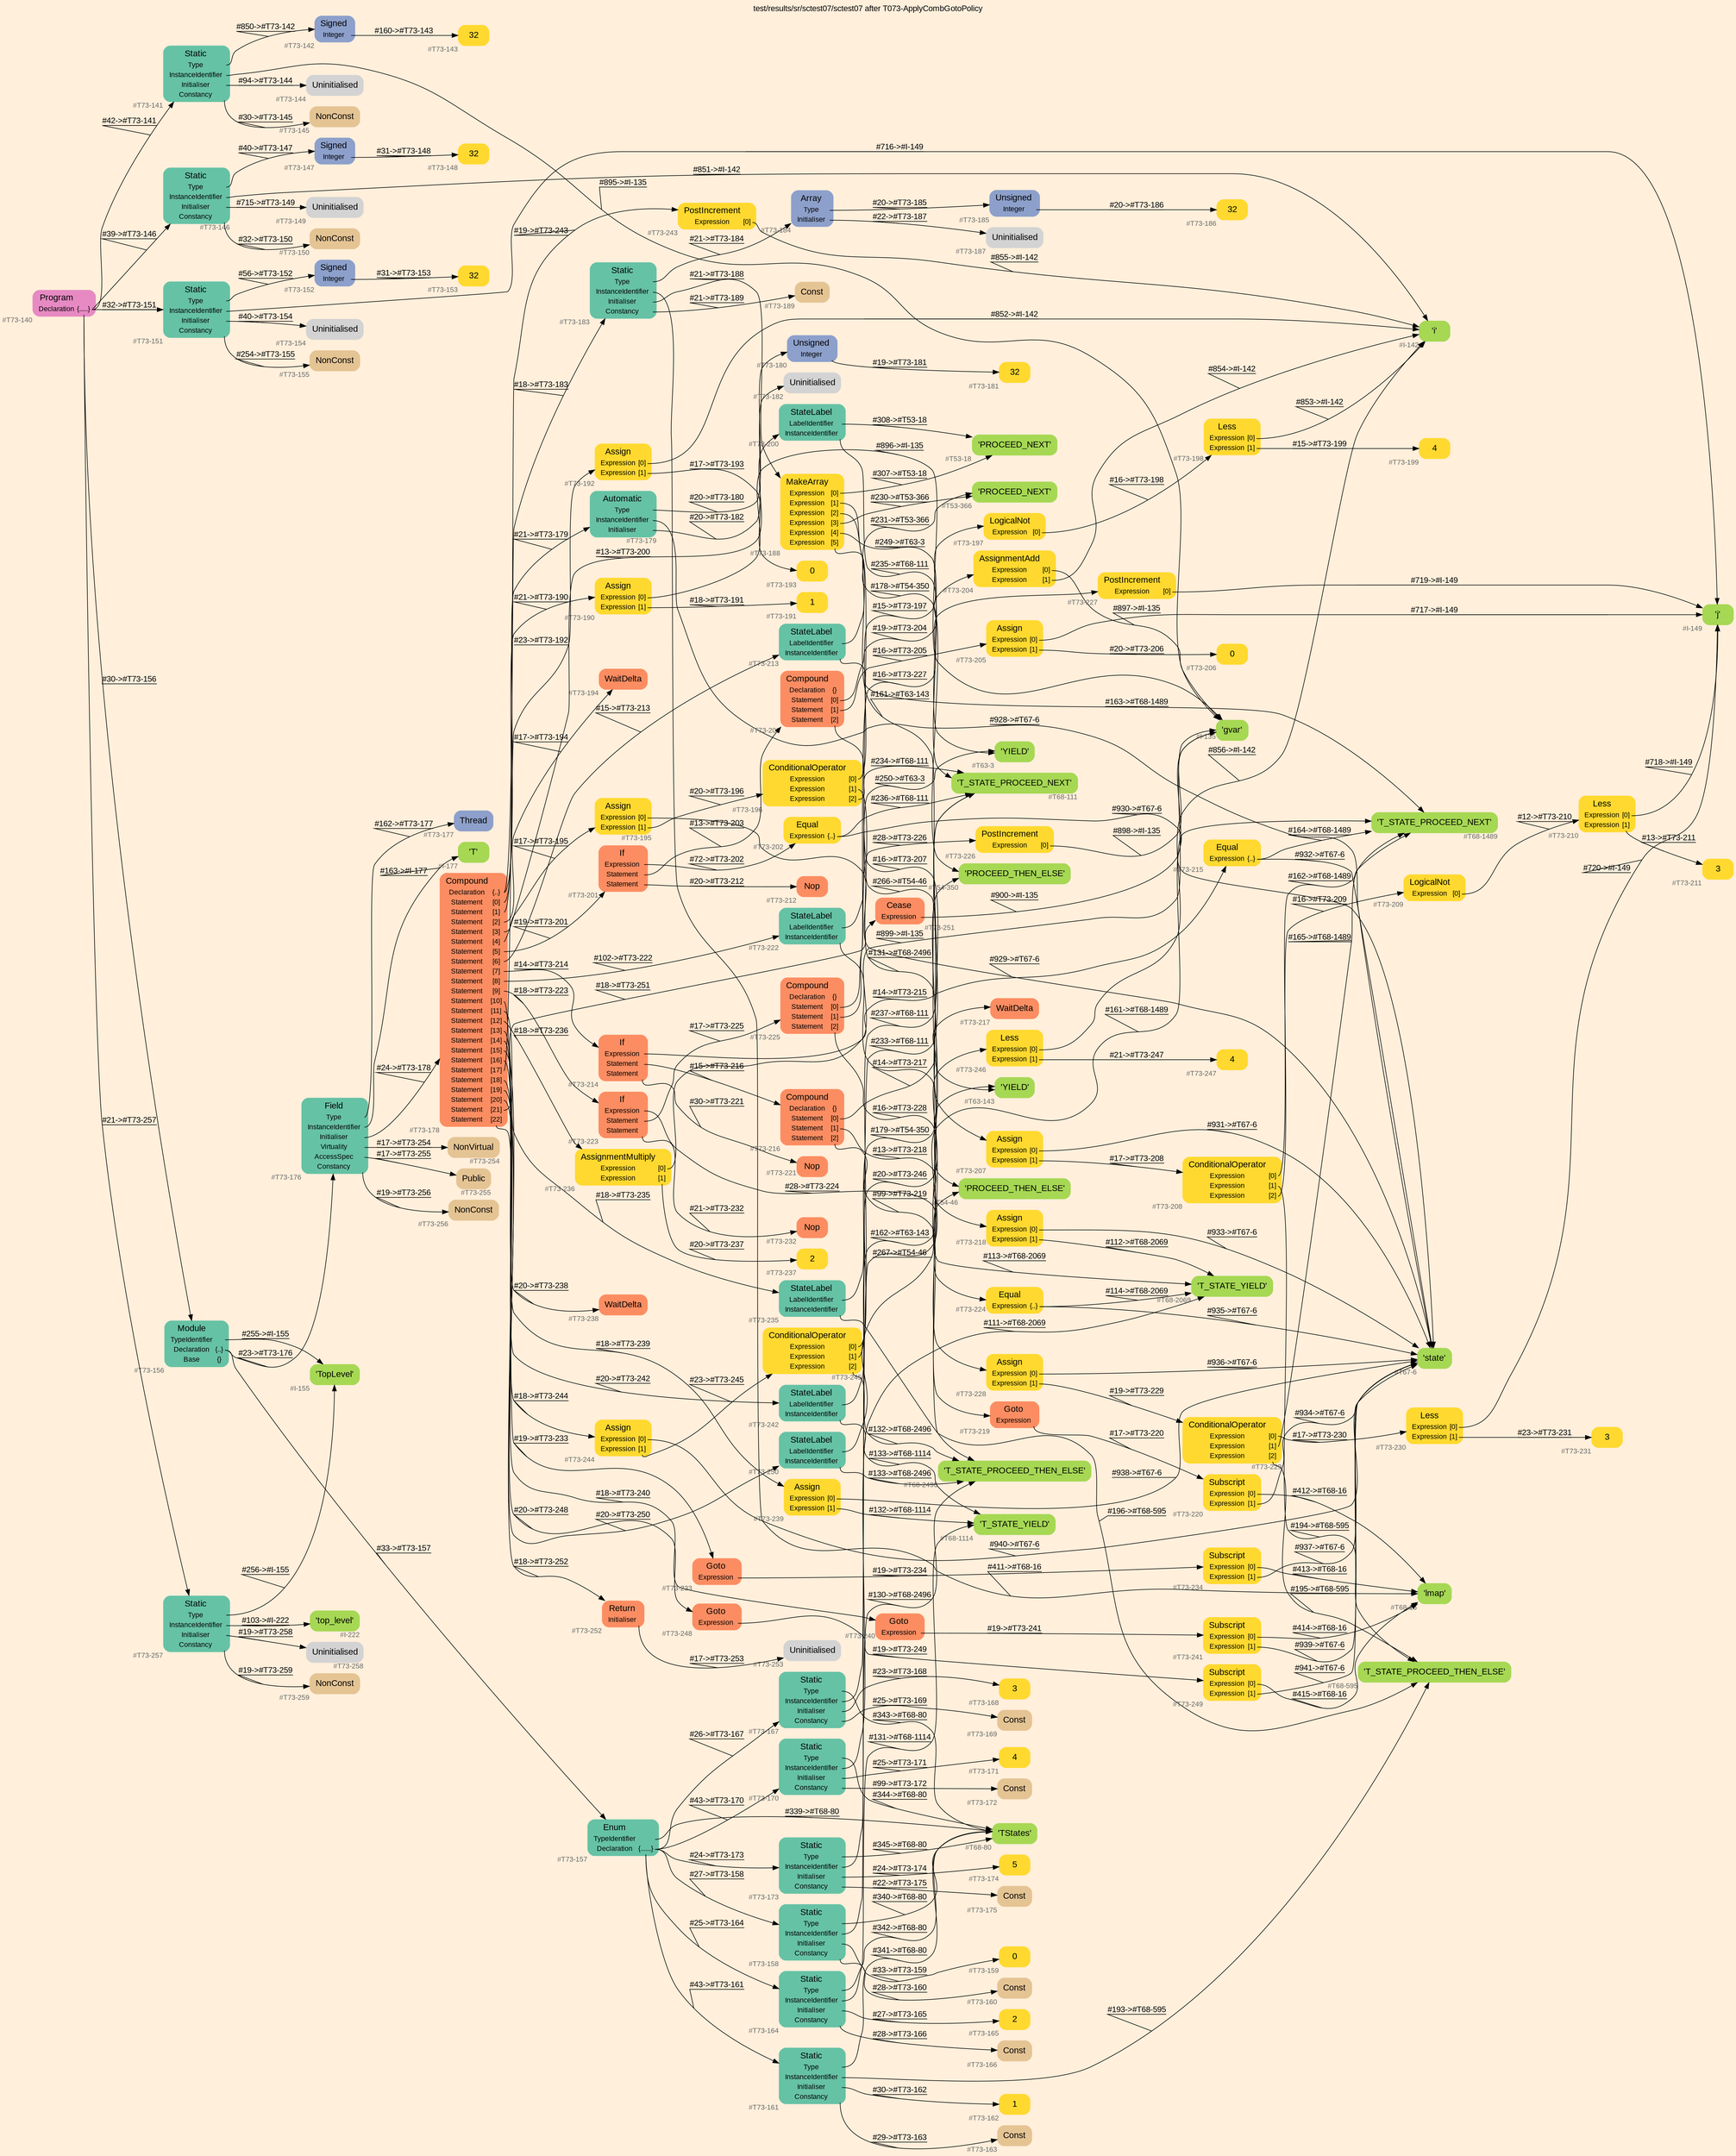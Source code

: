 digraph "test/results/sr/sctest07/sctest07 after T073-ApplyCombGotoPolicy" {
label = "test/results/sr/sctest07/sctest07 after T073-ApplyCombGotoPolicy"
labelloc = t
graph [
    rankdir = "LR"
    ranksep = 0.3
    bgcolor = antiquewhite1
    color = black
    fontcolor = black
    fontname = "Arial"
];
node [
    fontname = "Arial"
];
edge [
    fontname = "Arial"
];

// -------------------- node figure --------------------
// -------- block #T73-140 ----------
"#T73-140" [
    fillcolor = "/set28/4"
    xlabel = "#T73-140"
    fontsize = "12"
    fontcolor = grey40
    shape = "plaintext"
    label = <<TABLE BORDER="0" CELLBORDER="0" CELLSPACING="0">
     <TR><TD><FONT COLOR="black" POINT-SIZE="15">Program</FONT></TD></TR>
     <TR><TD><FONT COLOR="black" POINT-SIZE="12">Declaration</FONT></TD><TD PORT="port0"><FONT COLOR="black" POINT-SIZE="12">{.....}</FONT></TD></TR>
    </TABLE>>
    style = "rounded,filled"
];

// -------- block #T73-141 ----------
"#T73-141" [
    fillcolor = "/set28/1"
    xlabel = "#T73-141"
    fontsize = "12"
    fontcolor = grey40
    shape = "plaintext"
    label = <<TABLE BORDER="0" CELLBORDER="0" CELLSPACING="0">
     <TR><TD><FONT COLOR="black" POINT-SIZE="15">Static</FONT></TD></TR>
     <TR><TD><FONT COLOR="black" POINT-SIZE="12">Type</FONT></TD><TD PORT="port0"></TD></TR>
     <TR><TD><FONT COLOR="black" POINT-SIZE="12">InstanceIdentifier</FONT></TD><TD PORT="port1"></TD></TR>
     <TR><TD><FONT COLOR="black" POINT-SIZE="12">Initialiser</FONT></TD><TD PORT="port2"></TD></TR>
     <TR><TD><FONT COLOR="black" POINT-SIZE="12">Constancy</FONT></TD><TD PORT="port3"></TD></TR>
    </TABLE>>
    style = "rounded,filled"
];

// -------- block #T73-142 ----------
"#T73-142" [
    fillcolor = "/set28/3"
    xlabel = "#T73-142"
    fontsize = "12"
    fontcolor = grey40
    shape = "plaintext"
    label = <<TABLE BORDER="0" CELLBORDER="0" CELLSPACING="0">
     <TR><TD><FONT COLOR="black" POINT-SIZE="15">Signed</FONT></TD></TR>
     <TR><TD><FONT COLOR="black" POINT-SIZE="12">Integer</FONT></TD><TD PORT="port0"></TD></TR>
    </TABLE>>
    style = "rounded,filled"
];

// -------- block #T73-143 ----------
"#T73-143" [
    fillcolor = "/set28/6"
    xlabel = "#T73-143"
    fontsize = "12"
    fontcolor = grey40
    shape = "plaintext"
    label = <<TABLE BORDER="0" CELLBORDER="0" CELLSPACING="0">
     <TR><TD><FONT COLOR="black" POINT-SIZE="15">32</FONT></TD></TR>
    </TABLE>>
    style = "rounded,filled"
];

// -------- block #I-135 ----------
"#I-135" [
    fillcolor = "/set28/5"
    xlabel = "#I-135"
    fontsize = "12"
    fontcolor = grey40
    shape = "plaintext"
    label = <<TABLE BORDER="0" CELLBORDER="0" CELLSPACING="0">
     <TR><TD><FONT COLOR="black" POINT-SIZE="15">'gvar'</FONT></TD></TR>
    </TABLE>>
    style = "rounded,filled"
];

// -------- block #T73-144 ----------
"#T73-144" [
    xlabel = "#T73-144"
    fontsize = "12"
    fontcolor = grey40
    shape = "plaintext"
    label = <<TABLE BORDER="0" CELLBORDER="0" CELLSPACING="0">
     <TR><TD><FONT COLOR="black" POINT-SIZE="15">Uninitialised</FONT></TD></TR>
    </TABLE>>
    style = "rounded,filled"
];

// -------- block #T73-145 ----------
"#T73-145" [
    fillcolor = "/set28/7"
    xlabel = "#T73-145"
    fontsize = "12"
    fontcolor = grey40
    shape = "plaintext"
    label = <<TABLE BORDER="0" CELLBORDER="0" CELLSPACING="0">
     <TR><TD><FONT COLOR="black" POINT-SIZE="15">NonConst</FONT></TD></TR>
    </TABLE>>
    style = "rounded,filled"
];

// -------- block #T73-146 ----------
"#T73-146" [
    fillcolor = "/set28/1"
    xlabel = "#T73-146"
    fontsize = "12"
    fontcolor = grey40
    shape = "plaintext"
    label = <<TABLE BORDER="0" CELLBORDER="0" CELLSPACING="0">
     <TR><TD><FONT COLOR="black" POINT-SIZE="15">Static</FONT></TD></TR>
     <TR><TD><FONT COLOR="black" POINT-SIZE="12">Type</FONT></TD><TD PORT="port0"></TD></TR>
     <TR><TD><FONT COLOR="black" POINT-SIZE="12">InstanceIdentifier</FONT></TD><TD PORT="port1"></TD></TR>
     <TR><TD><FONT COLOR="black" POINT-SIZE="12">Initialiser</FONT></TD><TD PORT="port2"></TD></TR>
     <TR><TD><FONT COLOR="black" POINT-SIZE="12">Constancy</FONT></TD><TD PORT="port3"></TD></TR>
    </TABLE>>
    style = "rounded,filled"
];

// -------- block #T73-147 ----------
"#T73-147" [
    fillcolor = "/set28/3"
    xlabel = "#T73-147"
    fontsize = "12"
    fontcolor = grey40
    shape = "plaintext"
    label = <<TABLE BORDER="0" CELLBORDER="0" CELLSPACING="0">
     <TR><TD><FONT COLOR="black" POINT-SIZE="15">Signed</FONT></TD></TR>
     <TR><TD><FONT COLOR="black" POINT-SIZE="12">Integer</FONT></TD><TD PORT="port0"></TD></TR>
    </TABLE>>
    style = "rounded,filled"
];

// -------- block #T73-148 ----------
"#T73-148" [
    fillcolor = "/set28/6"
    xlabel = "#T73-148"
    fontsize = "12"
    fontcolor = grey40
    shape = "plaintext"
    label = <<TABLE BORDER="0" CELLBORDER="0" CELLSPACING="0">
     <TR><TD><FONT COLOR="black" POINT-SIZE="15">32</FONT></TD></TR>
    </TABLE>>
    style = "rounded,filled"
];

// -------- block #I-142 ----------
"#I-142" [
    fillcolor = "/set28/5"
    xlabel = "#I-142"
    fontsize = "12"
    fontcolor = grey40
    shape = "plaintext"
    label = <<TABLE BORDER="0" CELLBORDER="0" CELLSPACING="0">
     <TR><TD><FONT COLOR="black" POINT-SIZE="15">'i'</FONT></TD></TR>
    </TABLE>>
    style = "rounded,filled"
];

// -------- block #T73-149 ----------
"#T73-149" [
    xlabel = "#T73-149"
    fontsize = "12"
    fontcolor = grey40
    shape = "plaintext"
    label = <<TABLE BORDER="0" CELLBORDER="0" CELLSPACING="0">
     <TR><TD><FONT COLOR="black" POINT-SIZE="15">Uninitialised</FONT></TD></TR>
    </TABLE>>
    style = "rounded,filled"
];

// -------- block #T73-150 ----------
"#T73-150" [
    fillcolor = "/set28/7"
    xlabel = "#T73-150"
    fontsize = "12"
    fontcolor = grey40
    shape = "plaintext"
    label = <<TABLE BORDER="0" CELLBORDER="0" CELLSPACING="0">
     <TR><TD><FONT COLOR="black" POINT-SIZE="15">NonConst</FONT></TD></TR>
    </TABLE>>
    style = "rounded,filled"
];

// -------- block #T73-151 ----------
"#T73-151" [
    fillcolor = "/set28/1"
    xlabel = "#T73-151"
    fontsize = "12"
    fontcolor = grey40
    shape = "plaintext"
    label = <<TABLE BORDER="0" CELLBORDER="0" CELLSPACING="0">
     <TR><TD><FONT COLOR="black" POINT-SIZE="15">Static</FONT></TD></TR>
     <TR><TD><FONT COLOR="black" POINT-SIZE="12">Type</FONT></TD><TD PORT="port0"></TD></TR>
     <TR><TD><FONT COLOR="black" POINT-SIZE="12">InstanceIdentifier</FONT></TD><TD PORT="port1"></TD></TR>
     <TR><TD><FONT COLOR="black" POINT-SIZE="12">Initialiser</FONT></TD><TD PORT="port2"></TD></TR>
     <TR><TD><FONT COLOR="black" POINT-SIZE="12">Constancy</FONT></TD><TD PORT="port3"></TD></TR>
    </TABLE>>
    style = "rounded,filled"
];

// -------- block #T73-152 ----------
"#T73-152" [
    fillcolor = "/set28/3"
    xlabel = "#T73-152"
    fontsize = "12"
    fontcolor = grey40
    shape = "plaintext"
    label = <<TABLE BORDER="0" CELLBORDER="0" CELLSPACING="0">
     <TR><TD><FONT COLOR="black" POINT-SIZE="15">Signed</FONT></TD></TR>
     <TR><TD><FONT COLOR="black" POINT-SIZE="12">Integer</FONT></TD><TD PORT="port0"></TD></TR>
    </TABLE>>
    style = "rounded,filled"
];

// -------- block #T73-153 ----------
"#T73-153" [
    fillcolor = "/set28/6"
    xlabel = "#T73-153"
    fontsize = "12"
    fontcolor = grey40
    shape = "plaintext"
    label = <<TABLE BORDER="0" CELLBORDER="0" CELLSPACING="0">
     <TR><TD><FONT COLOR="black" POINT-SIZE="15">32</FONT></TD></TR>
    </TABLE>>
    style = "rounded,filled"
];

// -------- block #I-149 ----------
"#I-149" [
    fillcolor = "/set28/5"
    xlabel = "#I-149"
    fontsize = "12"
    fontcolor = grey40
    shape = "plaintext"
    label = <<TABLE BORDER="0" CELLBORDER="0" CELLSPACING="0">
     <TR><TD><FONT COLOR="black" POINT-SIZE="15">'j'</FONT></TD></TR>
    </TABLE>>
    style = "rounded,filled"
];

// -------- block #T73-154 ----------
"#T73-154" [
    xlabel = "#T73-154"
    fontsize = "12"
    fontcolor = grey40
    shape = "plaintext"
    label = <<TABLE BORDER="0" CELLBORDER="0" CELLSPACING="0">
     <TR><TD><FONT COLOR="black" POINT-SIZE="15">Uninitialised</FONT></TD></TR>
    </TABLE>>
    style = "rounded,filled"
];

// -------- block #T73-155 ----------
"#T73-155" [
    fillcolor = "/set28/7"
    xlabel = "#T73-155"
    fontsize = "12"
    fontcolor = grey40
    shape = "plaintext"
    label = <<TABLE BORDER="0" CELLBORDER="0" CELLSPACING="0">
     <TR><TD><FONT COLOR="black" POINT-SIZE="15">NonConst</FONT></TD></TR>
    </TABLE>>
    style = "rounded,filled"
];

// -------- block #T73-156 ----------
"#T73-156" [
    fillcolor = "/set28/1"
    xlabel = "#T73-156"
    fontsize = "12"
    fontcolor = grey40
    shape = "plaintext"
    label = <<TABLE BORDER="0" CELLBORDER="0" CELLSPACING="0">
     <TR><TD><FONT COLOR="black" POINT-SIZE="15">Module</FONT></TD></TR>
     <TR><TD><FONT COLOR="black" POINT-SIZE="12">TypeIdentifier</FONT></TD><TD PORT="port0"></TD></TR>
     <TR><TD><FONT COLOR="black" POINT-SIZE="12">Declaration</FONT></TD><TD PORT="port1"><FONT COLOR="black" POINT-SIZE="12">{..}</FONT></TD></TR>
     <TR><TD><FONT COLOR="black" POINT-SIZE="12">Base</FONT></TD><TD PORT="port2"><FONT COLOR="black" POINT-SIZE="12">{}</FONT></TD></TR>
    </TABLE>>
    style = "rounded,filled"
];

// -------- block #I-155 ----------
"#I-155" [
    fillcolor = "/set28/5"
    xlabel = "#I-155"
    fontsize = "12"
    fontcolor = grey40
    shape = "plaintext"
    label = <<TABLE BORDER="0" CELLBORDER="0" CELLSPACING="0">
     <TR><TD><FONT COLOR="black" POINT-SIZE="15">'TopLevel'</FONT></TD></TR>
    </TABLE>>
    style = "rounded,filled"
];

// -------- block #T73-157 ----------
"#T73-157" [
    fillcolor = "/set28/1"
    xlabel = "#T73-157"
    fontsize = "12"
    fontcolor = grey40
    shape = "plaintext"
    label = <<TABLE BORDER="0" CELLBORDER="0" CELLSPACING="0">
     <TR><TD><FONT COLOR="black" POINT-SIZE="15">Enum</FONT></TD></TR>
     <TR><TD><FONT COLOR="black" POINT-SIZE="12">TypeIdentifier</FONT></TD><TD PORT="port0"></TD></TR>
     <TR><TD><FONT COLOR="black" POINT-SIZE="12">Declaration</FONT></TD><TD PORT="port1"><FONT COLOR="black" POINT-SIZE="12">{......}</FONT></TD></TR>
    </TABLE>>
    style = "rounded,filled"
];

// -------- block #T68-80 ----------
"#T68-80" [
    fillcolor = "/set28/5"
    xlabel = "#T68-80"
    fontsize = "12"
    fontcolor = grey40
    shape = "plaintext"
    label = <<TABLE BORDER="0" CELLBORDER="0" CELLSPACING="0">
     <TR><TD><FONT COLOR="black" POINT-SIZE="15">'TStates'</FONT></TD></TR>
    </TABLE>>
    style = "rounded,filled"
];

// -------- block #T73-158 ----------
"#T73-158" [
    fillcolor = "/set28/1"
    xlabel = "#T73-158"
    fontsize = "12"
    fontcolor = grey40
    shape = "plaintext"
    label = <<TABLE BORDER="0" CELLBORDER="0" CELLSPACING="0">
     <TR><TD><FONT COLOR="black" POINT-SIZE="15">Static</FONT></TD></TR>
     <TR><TD><FONT COLOR="black" POINT-SIZE="12">Type</FONT></TD><TD PORT="port0"></TD></TR>
     <TR><TD><FONT COLOR="black" POINT-SIZE="12">InstanceIdentifier</FONT></TD><TD PORT="port1"></TD></TR>
     <TR><TD><FONT COLOR="black" POINT-SIZE="12">Initialiser</FONT></TD><TD PORT="port2"></TD></TR>
     <TR><TD><FONT COLOR="black" POINT-SIZE="12">Constancy</FONT></TD><TD PORT="port3"></TD></TR>
    </TABLE>>
    style = "rounded,filled"
];

// -------- block #T68-111 ----------
"#T68-111" [
    fillcolor = "/set28/5"
    xlabel = "#T68-111"
    fontsize = "12"
    fontcolor = grey40
    shape = "plaintext"
    label = <<TABLE BORDER="0" CELLBORDER="0" CELLSPACING="0">
     <TR><TD><FONT COLOR="black" POINT-SIZE="15">'T_STATE_PROCEED_NEXT'</FONT></TD></TR>
    </TABLE>>
    style = "rounded,filled"
];

// -------- block #T73-159 ----------
"#T73-159" [
    fillcolor = "/set28/6"
    xlabel = "#T73-159"
    fontsize = "12"
    fontcolor = grey40
    shape = "plaintext"
    label = <<TABLE BORDER="0" CELLBORDER="0" CELLSPACING="0">
     <TR><TD><FONT COLOR="black" POINT-SIZE="15">0</FONT></TD></TR>
    </TABLE>>
    style = "rounded,filled"
];

// -------- block #T73-160 ----------
"#T73-160" [
    fillcolor = "/set28/7"
    xlabel = "#T73-160"
    fontsize = "12"
    fontcolor = grey40
    shape = "plaintext"
    label = <<TABLE BORDER="0" CELLBORDER="0" CELLSPACING="0">
     <TR><TD><FONT COLOR="black" POINT-SIZE="15">Const</FONT></TD></TR>
    </TABLE>>
    style = "rounded,filled"
];

// -------- block #T73-161 ----------
"#T73-161" [
    fillcolor = "/set28/1"
    xlabel = "#T73-161"
    fontsize = "12"
    fontcolor = grey40
    shape = "plaintext"
    label = <<TABLE BORDER="0" CELLBORDER="0" CELLSPACING="0">
     <TR><TD><FONT COLOR="black" POINT-SIZE="15">Static</FONT></TD></TR>
     <TR><TD><FONT COLOR="black" POINT-SIZE="12">Type</FONT></TD><TD PORT="port0"></TD></TR>
     <TR><TD><FONT COLOR="black" POINT-SIZE="12">InstanceIdentifier</FONT></TD><TD PORT="port1"></TD></TR>
     <TR><TD><FONT COLOR="black" POINT-SIZE="12">Initialiser</FONT></TD><TD PORT="port2"></TD></TR>
     <TR><TD><FONT COLOR="black" POINT-SIZE="12">Constancy</FONT></TD><TD PORT="port3"></TD></TR>
    </TABLE>>
    style = "rounded,filled"
];

// -------- block #T68-595 ----------
"#T68-595" [
    fillcolor = "/set28/5"
    xlabel = "#T68-595"
    fontsize = "12"
    fontcolor = grey40
    shape = "plaintext"
    label = <<TABLE BORDER="0" CELLBORDER="0" CELLSPACING="0">
     <TR><TD><FONT COLOR="black" POINT-SIZE="15">'T_STATE_PROCEED_THEN_ELSE'</FONT></TD></TR>
    </TABLE>>
    style = "rounded,filled"
];

// -------- block #T73-162 ----------
"#T73-162" [
    fillcolor = "/set28/6"
    xlabel = "#T73-162"
    fontsize = "12"
    fontcolor = grey40
    shape = "plaintext"
    label = <<TABLE BORDER="0" CELLBORDER="0" CELLSPACING="0">
     <TR><TD><FONT COLOR="black" POINT-SIZE="15">1</FONT></TD></TR>
    </TABLE>>
    style = "rounded,filled"
];

// -------- block #T73-163 ----------
"#T73-163" [
    fillcolor = "/set28/7"
    xlabel = "#T73-163"
    fontsize = "12"
    fontcolor = grey40
    shape = "plaintext"
    label = <<TABLE BORDER="0" CELLBORDER="0" CELLSPACING="0">
     <TR><TD><FONT COLOR="black" POINT-SIZE="15">Const</FONT></TD></TR>
    </TABLE>>
    style = "rounded,filled"
];

// -------- block #T73-164 ----------
"#T73-164" [
    fillcolor = "/set28/1"
    xlabel = "#T73-164"
    fontsize = "12"
    fontcolor = grey40
    shape = "plaintext"
    label = <<TABLE BORDER="0" CELLBORDER="0" CELLSPACING="0">
     <TR><TD><FONT COLOR="black" POINT-SIZE="15">Static</FONT></TD></TR>
     <TR><TD><FONT COLOR="black" POINT-SIZE="12">Type</FONT></TD><TD PORT="port0"></TD></TR>
     <TR><TD><FONT COLOR="black" POINT-SIZE="12">InstanceIdentifier</FONT></TD><TD PORT="port1"></TD></TR>
     <TR><TD><FONT COLOR="black" POINT-SIZE="12">Initialiser</FONT></TD><TD PORT="port2"></TD></TR>
     <TR><TD><FONT COLOR="black" POINT-SIZE="12">Constancy</FONT></TD><TD PORT="port3"></TD></TR>
    </TABLE>>
    style = "rounded,filled"
];

// -------- block #T68-1114 ----------
"#T68-1114" [
    fillcolor = "/set28/5"
    xlabel = "#T68-1114"
    fontsize = "12"
    fontcolor = grey40
    shape = "plaintext"
    label = <<TABLE BORDER="0" CELLBORDER="0" CELLSPACING="0">
     <TR><TD><FONT COLOR="black" POINT-SIZE="15">'T_STATE_YIELD'</FONT></TD></TR>
    </TABLE>>
    style = "rounded,filled"
];

// -------- block #T73-165 ----------
"#T73-165" [
    fillcolor = "/set28/6"
    xlabel = "#T73-165"
    fontsize = "12"
    fontcolor = grey40
    shape = "plaintext"
    label = <<TABLE BORDER="0" CELLBORDER="0" CELLSPACING="0">
     <TR><TD><FONT COLOR="black" POINT-SIZE="15">2</FONT></TD></TR>
    </TABLE>>
    style = "rounded,filled"
];

// -------- block #T73-166 ----------
"#T73-166" [
    fillcolor = "/set28/7"
    xlabel = "#T73-166"
    fontsize = "12"
    fontcolor = grey40
    shape = "plaintext"
    label = <<TABLE BORDER="0" CELLBORDER="0" CELLSPACING="0">
     <TR><TD><FONT COLOR="black" POINT-SIZE="15">Const</FONT></TD></TR>
    </TABLE>>
    style = "rounded,filled"
];

// -------- block #T73-167 ----------
"#T73-167" [
    fillcolor = "/set28/1"
    xlabel = "#T73-167"
    fontsize = "12"
    fontcolor = grey40
    shape = "plaintext"
    label = <<TABLE BORDER="0" CELLBORDER="0" CELLSPACING="0">
     <TR><TD><FONT COLOR="black" POINT-SIZE="15">Static</FONT></TD></TR>
     <TR><TD><FONT COLOR="black" POINT-SIZE="12">Type</FONT></TD><TD PORT="port0"></TD></TR>
     <TR><TD><FONT COLOR="black" POINT-SIZE="12">InstanceIdentifier</FONT></TD><TD PORT="port1"></TD></TR>
     <TR><TD><FONT COLOR="black" POINT-SIZE="12">Initialiser</FONT></TD><TD PORT="port2"></TD></TR>
     <TR><TD><FONT COLOR="black" POINT-SIZE="12">Constancy</FONT></TD><TD PORT="port3"></TD></TR>
    </TABLE>>
    style = "rounded,filled"
];

// -------- block #T68-1489 ----------
"#T68-1489" [
    fillcolor = "/set28/5"
    xlabel = "#T68-1489"
    fontsize = "12"
    fontcolor = grey40
    shape = "plaintext"
    label = <<TABLE BORDER="0" CELLBORDER="0" CELLSPACING="0">
     <TR><TD><FONT COLOR="black" POINT-SIZE="15">'T_STATE_PROCEED_NEXT'</FONT></TD></TR>
    </TABLE>>
    style = "rounded,filled"
];

// -------- block #T73-168 ----------
"#T73-168" [
    fillcolor = "/set28/6"
    xlabel = "#T73-168"
    fontsize = "12"
    fontcolor = grey40
    shape = "plaintext"
    label = <<TABLE BORDER="0" CELLBORDER="0" CELLSPACING="0">
     <TR><TD><FONT COLOR="black" POINT-SIZE="15">3</FONT></TD></TR>
    </TABLE>>
    style = "rounded,filled"
];

// -------- block #T73-169 ----------
"#T73-169" [
    fillcolor = "/set28/7"
    xlabel = "#T73-169"
    fontsize = "12"
    fontcolor = grey40
    shape = "plaintext"
    label = <<TABLE BORDER="0" CELLBORDER="0" CELLSPACING="0">
     <TR><TD><FONT COLOR="black" POINT-SIZE="15">Const</FONT></TD></TR>
    </TABLE>>
    style = "rounded,filled"
];

// -------- block #T73-170 ----------
"#T73-170" [
    fillcolor = "/set28/1"
    xlabel = "#T73-170"
    fontsize = "12"
    fontcolor = grey40
    shape = "plaintext"
    label = <<TABLE BORDER="0" CELLBORDER="0" CELLSPACING="0">
     <TR><TD><FONT COLOR="black" POINT-SIZE="15">Static</FONT></TD></TR>
     <TR><TD><FONT COLOR="black" POINT-SIZE="12">Type</FONT></TD><TD PORT="port0"></TD></TR>
     <TR><TD><FONT COLOR="black" POINT-SIZE="12">InstanceIdentifier</FONT></TD><TD PORT="port1"></TD></TR>
     <TR><TD><FONT COLOR="black" POINT-SIZE="12">Initialiser</FONT></TD><TD PORT="port2"></TD></TR>
     <TR><TD><FONT COLOR="black" POINT-SIZE="12">Constancy</FONT></TD><TD PORT="port3"></TD></TR>
    </TABLE>>
    style = "rounded,filled"
];

// -------- block #T68-2069 ----------
"#T68-2069" [
    fillcolor = "/set28/5"
    xlabel = "#T68-2069"
    fontsize = "12"
    fontcolor = grey40
    shape = "plaintext"
    label = <<TABLE BORDER="0" CELLBORDER="0" CELLSPACING="0">
     <TR><TD><FONT COLOR="black" POINT-SIZE="15">'T_STATE_YIELD'</FONT></TD></TR>
    </TABLE>>
    style = "rounded,filled"
];

// -------- block #T73-171 ----------
"#T73-171" [
    fillcolor = "/set28/6"
    xlabel = "#T73-171"
    fontsize = "12"
    fontcolor = grey40
    shape = "plaintext"
    label = <<TABLE BORDER="0" CELLBORDER="0" CELLSPACING="0">
     <TR><TD><FONT COLOR="black" POINT-SIZE="15">4</FONT></TD></TR>
    </TABLE>>
    style = "rounded,filled"
];

// -------- block #T73-172 ----------
"#T73-172" [
    fillcolor = "/set28/7"
    xlabel = "#T73-172"
    fontsize = "12"
    fontcolor = grey40
    shape = "plaintext"
    label = <<TABLE BORDER="0" CELLBORDER="0" CELLSPACING="0">
     <TR><TD><FONT COLOR="black" POINT-SIZE="15">Const</FONT></TD></TR>
    </TABLE>>
    style = "rounded,filled"
];

// -------- block #T73-173 ----------
"#T73-173" [
    fillcolor = "/set28/1"
    xlabel = "#T73-173"
    fontsize = "12"
    fontcolor = grey40
    shape = "plaintext"
    label = <<TABLE BORDER="0" CELLBORDER="0" CELLSPACING="0">
     <TR><TD><FONT COLOR="black" POINT-SIZE="15">Static</FONT></TD></TR>
     <TR><TD><FONT COLOR="black" POINT-SIZE="12">Type</FONT></TD><TD PORT="port0"></TD></TR>
     <TR><TD><FONT COLOR="black" POINT-SIZE="12">InstanceIdentifier</FONT></TD><TD PORT="port1"></TD></TR>
     <TR><TD><FONT COLOR="black" POINT-SIZE="12">Initialiser</FONT></TD><TD PORT="port2"></TD></TR>
     <TR><TD><FONT COLOR="black" POINT-SIZE="12">Constancy</FONT></TD><TD PORT="port3"></TD></TR>
    </TABLE>>
    style = "rounded,filled"
];

// -------- block #T68-2496 ----------
"#T68-2496" [
    fillcolor = "/set28/5"
    xlabel = "#T68-2496"
    fontsize = "12"
    fontcolor = grey40
    shape = "plaintext"
    label = <<TABLE BORDER="0" CELLBORDER="0" CELLSPACING="0">
     <TR><TD><FONT COLOR="black" POINT-SIZE="15">'T_STATE_PROCEED_THEN_ELSE'</FONT></TD></TR>
    </TABLE>>
    style = "rounded,filled"
];

// -------- block #T73-174 ----------
"#T73-174" [
    fillcolor = "/set28/6"
    xlabel = "#T73-174"
    fontsize = "12"
    fontcolor = grey40
    shape = "plaintext"
    label = <<TABLE BORDER="0" CELLBORDER="0" CELLSPACING="0">
     <TR><TD><FONT COLOR="black" POINT-SIZE="15">5</FONT></TD></TR>
    </TABLE>>
    style = "rounded,filled"
];

// -------- block #T73-175 ----------
"#T73-175" [
    fillcolor = "/set28/7"
    xlabel = "#T73-175"
    fontsize = "12"
    fontcolor = grey40
    shape = "plaintext"
    label = <<TABLE BORDER="0" CELLBORDER="0" CELLSPACING="0">
     <TR><TD><FONT COLOR="black" POINT-SIZE="15">Const</FONT></TD></TR>
    </TABLE>>
    style = "rounded,filled"
];

// -------- block #T73-176 ----------
"#T73-176" [
    fillcolor = "/set28/1"
    xlabel = "#T73-176"
    fontsize = "12"
    fontcolor = grey40
    shape = "plaintext"
    label = <<TABLE BORDER="0" CELLBORDER="0" CELLSPACING="0">
     <TR><TD><FONT COLOR="black" POINT-SIZE="15">Field</FONT></TD></TR>
     <TR><TD><FONT COLOR="black" POINT-SIZE="12">Type</FONT></TD><TD PORT="port0"></TD></TR>
     <TR><TD><FONT COLOR="black" POINT-SIZE="12">InstanceIdentifier</FONT></TD><TD PORT="port1"></TD></TR>
     <TR><TD><FONT COLOR="black" POINT-SIZE="12">Initialiser</FONT></TD><TD PORT="port2"></TD></TR>
     <TR><TD><FONT COLOR="black" POINT-SIZE="12">Virtuality</FONT></TD><TD PORT="port3"></TD></TR>
     <TR><TD><FONT COLOR="black" POINT-SIZE="12">AccessSpec</FONT></TD><TD PORT="port4"></TD></TR>
     <TR><TD><FONT COLOR="black" POINT-SIZE="12">Constancy</FONT></TD><TD PORT="port5"></TD></TR>
    </TABLE>>
    style = "rounded,filled"
];

// -------- block #T73-177 ----------
"#T73-177" [
    fillcolor = "/set28/3"
    xlabel = "#T73-177"
    fontsize = "12"
    fontcolor = grey40
    shape = "plaintext"
    label = <<TABLE BORDER="0" CELLBORDER="0" CELLSPACING="0">
     <TR><TD><FONT COLOR="black" POINT-SIZE="15">Thread</FONT></TD></TR>
    </TABLE>>
    style = "rounded,filled"
];

// -------- block #I-177 ----------
"#I-177" [
    fillcolor = "/set28/5"
    xlabel = "#I-177"
    fontsize = "12"
    fontcolor = grey40
    shape = "plaintext"
    label = <<TABLE BORDER="0" CELLBORDER="0" CELLSPACING="0">
     <TR><TD><FONT COLOR="black" POINT-SIZE="15">'T'</FONT></TD></TR>
    </TABLE>>
    style = "rounded,filled"
];

// -------- block #T73-178 ----------
"#T73-178" [
    fillcolor = "/set28/2"
    xlabel = "#T73-178"
    fontsize = "12"
    fontcolor = grey40
    shape = "plaintext"
    label = <<TABLE BORDER="0" CELLBORDER="0" CELLSPACING="0">
     <TR><TD><FONT COLOR="black" POINT-SIZE="15">Compound</FONT></TD></TR>
     <TR><TD><FONT COLOR="black" POINT-SIZE="12">Declaration</FONT></TD><TD PORT="port0"><FONT COLOR="black" POINT-SIZE="12">{..}</FONT></TD></TR>
     <TR><TD><FONT COLOR="black" POINT-SIZE="12">Statement</FONT></TD><TD PORT="port1"><FONT COLOR="black" POINT-SIZE="12">[0]</FONT></TD></TR>
     <TR><TD><FONT COLOR="black" POINT-SIZE="12">Statement</FONT></TD><TD PORT="port2"><FONT COLOR="black" POINT-SIZE="12">[1]</FONT></TD></TR>
     <TR><TD><FONT COLOR="black" POINT-SIZE="12">Statement</FONT></TD><TD PORT="port3"><FONT COLOR="black" POINT-SIZE="12">[2]</FONT></TD></TR>
     <TR><TD><FONT COLOR="black" POINT-SIZE="12">Statement</FONT></TD><TD PORT="port4"><FONT COLOR="black" POINT-SIZE="12">[3]</FONT></TD></TR>
     <TR><TD><FONT COLOR="black" POINT-SIZE="12">Statement</FONT></TD><TD PORT="port5"><FONT COLOR="black" POINT-SIZE="12">[4]</FONT></TD></TR>
     <TR><TD><FONT COLOR="black" POINT-SIZE="12">Statement</FONT></TD><TD PORT="port6"><FONT COLOR="black" POINT-SIZE="12">[5]</FONT></TD></TR>
     <TR><TD><FONT COLOR="black" POINT-SIZE="12">Statement</FONT></TD><TD PORT="port7"><FONT COLOR="black" POINT-SIZE="12">[6]</FONT></TD></TR>
     <TR><TD><FONT COLOR="black" POINT-SIZE="12">Statement</FONT></TD><TD PORT="port8"><FONT COLOR="black" POINT-SIZE="12">[7]</FONT></TD></TR>
     <TR><TD><FONT COLOR="black" POINT-SIZE="12">Statement</FONT></TD><TD PORT="port9"><FONT COLOR="black" POINT-SIZE="12">[8]</FONT></TD></TR>
     <TR><TD><FONT COLOR="black" POINT-SIZE="12">Statement</FONT></TD><TD PORT="port10"><FONT COLOR="black" POINT-SIZE="12">[9]</FONT></TD></TR>
     <TR><TD><FONT COLOR="black" POINT-SIZE="12">Statement</FONT></TD><TD PORT="port11"><FONT COLOR="black" POINT-SIZE="12">[10]</FONT></TD></TR>
     <TR><TD><FONT COLOR="black" POINT-SIZE="12">Statement</FONT></TD><TD PORT="port12"><FONT COLOR="black" POINT-SIZE="12">[11]</FONT></TD></TR>
     <TR><TD><FONT COLOR="black" POINT-SIZE="12">Statement</FONT></TD><TD PORT="port13"><FONT COLOR="black" POINT-SIZE="12">[12]</FONT></TD></TR>
     <TR><TD><FONT COLOR="black" POINT-SIZE="12">Statement</FONT></TD><TD PORT="port14"><FONT COLOR="black" POINT-SIZE="12">[13]</FONT></TD></TR>
     <TR><TD><FONT COLOR="black" POINT-SIZE="12">Statement</FONT></TD><TD PORT="port15"><FONT COLOR="black" POINT-SIZE="12">[14]</FONT></TD></TR>
     <TR><TD><FONT COLOR="black" POINT-SIZE="12">Statement</FONT></TD><TD PORT="port16"><FONT COLOR="black" POINT-SIZE="12">[15]</FONT></TD></TR>
     <TR><TD><FONT COLOR="black" POINT-SIZE="12">Statement</FONT></TD><TD PORT="port17"><FONT COLOR="black" POINT-SIZE="12">[16]</FONT></TD></TR>
     <TR><TD><FONT COLOR="black" POINT-SIZE="12">Statement</FONT></TD><TD PORT="port18"><FONT COLOR="black" POINT-SIZE="12">[17]</FONT></TD></TR>
     <TR><TD><FONT COLOR="black" POINT-SIZE="12">Statement</FONT></TD><TD PORT="port19"><FONT COLOR="black" POINT-SIZE="12">[18]</FONT></TD></TR>
     <TR><TD><FONT COLOR="black" POINT-SIZE="12">Statement</FONT></TD><TD PORT="port20"><FONT COLOR="black" POINT-SIZE="12">[19]</FONT></TD></TR>
     <TR><TD><FONT COLOR="black" POINT-SIZE="12">Statement</FONT></TD><TD PORT="port21"><FONT COLOR="black" POINT-SIZE="12">[20]</FONT></TD></TR>
     <TR><TD><FONT COLOR="black" POINT-SIZE="12">Statement</FONT></TD><TD PORT="port22"><FONT COLOR="black" POINT-SIZE="12">[21]</FONT></TD></TR>
     <TR><TD><FONT COLOR="black" POINT-SIZE="12">Statement</FONT></TD><TD PORT="port23"><FONT COLOR="black" POINT-SIZE="12">[22]</FONT></TD></TR>
    </TABLE>>
    style = "rounded,filled"
];

// -------- block #T73-179 ----------
"#T73-179" [
    fillcolor = "/set28/1"
    xlabel = "#T73-179"
    fontsize = "12"
    fontcolor = grey40
    shape = "plaintext"
    label = <<TABLE BORDER="0" CELLBORDER="0" CELLSPACING="0">
     <TR><TD><FONT COLOR="black" POINT-SIZE="15">Automatic</FONT></TD></TR>
     <TR><TD><FONT COLOR="black" POINT-SIZE="12">Type</FONT></TD><TD PORT="port0"></TD></TR>
     <TR><TD><FONT COLOR="black" POINT-SIZE="12">InstanceIdentifier</FONT></TD><TD PORT="port1"></TD></TR>
     <TR><TD><FONT COLOR="black" POINT-SIZE="12">Initialiser</FONT></TD><TD PORT="port2"></TD></TR>
    </TABLE>>
    style = "rounded,filled"
];

// -------- block #T73-180 ----------
"#T73-180" [
    fillcolor = "/set28/3"
    xlabel = "#T73-180"
    fontsize = "12"
    fontcolor = grey40
    shape = "plaintext"
    label = <<TABLE BORDER="0" CELLBORDER="0" CELLSPACING="0">
     <TR><TD><FONT COLOR="black" POINT-SIZE="15">Unsigned</FONT></TD></TR>
     <TR><TD><FONT COLOR="black" POINT-SIZE="12">Integer</FONT></TD><TD PORT="port0"></TD></TR>
    </TABLE>>
    style = "rounded,filled"
];

// -------- block #T73-181 ----------
"#T73-181" [
    fillcolor = "/set28/6"
    xlabel = "#T73-181"
    fontsize = "12"
    fontcolor = grey40
    shape = "plaintext"
    label = <<TABLE BORDER="0" CELLBORDER="0" CELLSPACING="0">
     <TR><TD><FONT COLOR="black" POINT-SIZE="15">32</FONT></TD></TR>
    </TABLE>>
    style = "rounded,filled"
];

// -------- block #T67-6 ----------
"#T67-6" [
    fillcolor = "/set28/5"
    xlabel = "#T67-6"
    fontsize = "12"
    fontcolor = grey40
    shape = "plaintext"
    label = <<TABLE BORDER="0" CELLBORDER="0" CELLSPACING="0">
     <TR><TD><FONT COLOR="black" POINT-SIZE="15">'state'</FONT></TD></TR>
    </TABLE>>
    style = "rounded,filled"
];

// -------- block #T73-182 ----------
"#T73-182" [
    xlabel = "#T73-182"
    fontsize = "12"
    fontcolor = grey40
    shape = "plaintext"
    label = <<TABLE BORDER="0" CELLBORDER="0" CELLSPACING="0">
     <TR><TD><FONT COLOR="black" POINT-SIZE="15">Uninitialised</FONT></TD></TR>
    </TABLE>>
    style = "rounded,filled"
];

// -------- block #T73-183 ----------
"#T73-183" [
    fillcolor = "/set28/1"
    xlabel = "#T73-183"
    fontsize = "12"
    fontcolor = grey40
    shape = "plaintext"
    label = <<TABLE BORDER="0" CELLBORDER="0" CELLSPACING="0">
     <TR><TD><FONT COLOR="black" POINT-SIZE="15">Static</FONT></TD></TR>
     <TR><TD><FONT COLOR="black" POINT-SIZE="12">Type</FONT></TD><TD PORT="port0"></TD></TR>
     <TR><TD><FONT COLOR="black" POINT-SIZE="12">InstanceIdentifier</FONT></TD><TD PORT="port1"></TD></TR>
     <TR><TD><FONT COLOR="black" POINT-SIZE="12">Initialiser</FONT></TD><TD PORT="port2"></TD></TR>
     <TR><TD><FONT COLOR="black" POINT-SIZE="12">Constancy</FONT></TD><TD PORT="port3"></TD></TR>
    </TABLE>>
    style = "rounded,filled"
];

// -------- block #T73-184 ----------
"#T73-184" [
    fillcolor = "/set28/3"
    xlabel = "#T73-184"
    fontsize = "12"
    fontcolor = grey40
    shape = "plaintext"
    label = <<TABLE BORDER="0" CELLBORDER="0" CELLSPACING="0">
     <TR><TD><FONT COLOR="black" POINT-SIZE="15">Array</FONT></TD></TR>
     <TR><TD><FONT COLOR="black" POINT-SIZE="12">Type</FONT></TD><TD PORT="port0"></TD></TR>
     <TR><TD><FONT COLOR="black" POINT-SIZE="12">Initialiser</FONT></TD><TD PORT="port1"></TD></TR>
    </TABLE>>
    style = "rounded,filled"
];

// -------- block #T73-185 ----------
"#T73-185" [
    fillcolor = "/set28/3"
    xlabel = "#T73-185"
    fontsize = "12"
    fontcolor = grey40
    shape = "plaintext"
    label = <<TABLE BORDER="0" CELLBORDER="0" CELLSPACING="0">
     <TR><TD><FONT COLOR="black" POINT-SIZE="15">Unsigned</FONT></TD></TR>
     <TR><TD><FONT COLOR="black" POINT-SIZE="12">Integer</FONT></TD><TD PORT="port0"></TD></TR>
    </TABLE>>
    style = "rounded,filled"
];

// -------- block #T73-186 ----------
"#T73-186" [
    fillcolor = "/set28/6"
    xlabel = "#T73-186"
    fontsize = "12"
    fontcolor = grey40
    shape = "plaintext"
    label = <<TABLE BORDER="0" CELLBORDER="0" CELLSPACING="0">
     <TR><TD><FONT COLOR="black" POINT-SIZE="15">32</FONT></TD></TR>
    </TABLE>>
    style = "rounded,filled"
];

// -------- block #T73-187 ----------
"#T73-187" [
    xlabel = "#T73-187"
    fontsize = "12"
    fontcolor = grey40
    shape = "plaintext"
    label = <<TABLE BORDER="0" CELLBORDER="0" CELLSPACING="0">
     <TR><TD><FONT COLOR="black" POINT-SIZE="15">Uninitialised</FONT></TD></TR>
    </TABLE>>
    style = "rounded,filled"
];

// -------- block #T68-16 ----------
"#T68-16" [
    fillcolor = "/set28/5"
    xlabel = "#T68-16"
    fontsize = "12"
    fontcolor = grey40
    shape = "plaintext"
    label = <<TABLE BORDER="0" CELLBORDER="0" CELLSPACING="0">
     <TR><TD><FONT COLOR="black" POINT-SIZE="15">'lmap'</FONT></TD></TR>
    </TABLE>>
    style = "rounded,filled"
];

// -------- block #T73-188 ----------
"#T73-188" [
    fillcolor = "/set28/6"
    xlabel = "#T73-188"
    fontsize = "12"
    fontcolor = grey40
    shape = "plaintext"
    label = <<TABLE BORDER="0" CELLBORDER="0" CELLSPACING="0">
     <TR><TD><FONT COLOR="black" POINT-SIZE="15">MakeArray</FONT></TD></TR>
     <TR><TD><FONT COLOR="black" POINT-SIZE="12">Expression</FONT></TD><TD PORT="port0"><FONT COLOR="black" POINT-SIZE="12">[0]</FONT></TD></TR>
     <TR><TD><FONT COLOR="black" POINT-SIZE="12">Expression</FONT></TD><TD PORT="port1"><FONT COLOR="black" POINT-SIZE="12">[1]</FONT></TD></TR>
     <TR><TD><FONT COLOR="black" POINT-SIZE="12">Expression</FONT></TD><TD PORT="port2"><FONT COLOR="black" POINT-SIZE="12">[2]</FONT></TD></TR>
     <TR><TD><FONT COLOR="black" POINT-SIZE="12">Expression</FONT></TD><TD PORT="port3"><FONT COLOR="black" POINT-SIZE="12">[3]</FONT></TD></TR>
     <TR><TD><FONT COLOR="black" POINT-SIZE="12">Expression</FONT></TD><TD PORT="port4"><FONT COLOR="black" POINT-SIZE="12">[4]</FONT></TD></TR>
     <TR><TD><FONT COLOR="black" POINT-SIZE="12">Expression</FONT></TD><TD PORT="port5"><FONT COLOR="black" POINT-SIZE="12">[5]</FONT></TD></TR>
    </TABLE>>
    style = "rounded,filled"
];

// -------- block #T53-18 ----------
"#T53-18" [
    fillcolor = "/set28/5"
    xlabel = "#T53-18"
    fontsize = "12"
    fontcolor = grey40
    shape = "plaintext"
    label = <<TABLE BORDER="0" CELLBORDER="0" CELLSPACING="0">
     <TR><TD><FONT COLOR="black" POINT-SIZE="15">'PROCEED_NEXT'</FONT></TD></TR>
    </TABLE>>
    style = "rounded,filled"
];

// -------- block #T54-350 ----------
"#T54-350" [
    fillcolor = "/set28/5"
    xlabel = "#T54-350"
    fontsize = "12"
    fontcolor = grey40
    shape = "plaintext"
    label = <<TABLE BORDER="0" CELLBORDER="0" CELLSPACING="0">
     <TR><TD><FONT COLOR="black" POINT-SIZE="15">'PROCEED_THEN_ELSE'</FONT></TD></TR>
    </TABLE>>
    style = "rounded,filled"
];

// -------- block #T63-143 ----------
"#T63-143" [
    fillcolor = "/set28/5"
    xlabel = "#T63-143"
    fontsize = "12"
    fontcolor = grey40
    shape = "plaintext"
    label = <<TABLE BORDER="0" CELLBORDER="0" CELLSPACING="0">
     <TR><TD><FONT COLOR="black" POINT-SIZE="15">'YIELD'</FONT></TD></TR>
    </TABLE>>
    style = "rounded,filled"
];

// -------- block #T53-366 ----------
"#T53-366" [
    fillcolor = "/set28/5"
    xlabel = "#T53-366"
    fontsize = "12"
    fontcolor = grey40
    shape = "plaintext"
    label = <<TABLE BORDER="0" CELLBORDER="0" CELLSPACING="0">
     <TR><TD><FONT COLOR="black" POINT-SIZE="15">'PROCEED_NEXT'</FONT></TD></TR>
    </TABLE>>
    style = "rounded,filled"
];

// -------- block #T63-3 ----------
"#T63-3" [
    fillcolor = "/set28/5"
    xlabel = "#T63-3"
    fontsize = "12"
    fontcolor = grey40
    shape = "plaintext"
    label = <<TABLE BORDER="0" CELLBORDER="0" CELLSPACING="0">
     <TR><TD><FONT COLOR="black" POINT-SIZE="15">'YIELD'</FONT></TD></TR>
    </TABLE>>
    style = "rounded,filled"
];

// -------- block #T54-46 ----------
"#T54-46" [
    fillcolor = "/set28/5"
    xlabel = "#T54-46"
    fontsize = "12"
    fontcolor = grey40
    shape = "plaintext"
    label = <<TABLE BORDER="0" CELLBORDER="0" CELLSPACING="0">
     <TR><TD><FONT COLOR="black" POINT-SIZE="15">'PROCEED_THEN_ELSE'</FONT></TD></TR>
    </TABLE>>
    style = "rounded,filled"
];

// -------- block #T73-189 ----------
"#T73-189" [
    fillcolor = "/set28/7"
    xlabel = "#T73-189"
    fontsize = "12"
    fontcolor = grey40
    shape = "plaintext"
    label = <<TABLE BORDER="0" CELLBORDER="0" CELLSPACING="0">
     <TR><TD><FONT COLOR="black" POINT-SIZE="15">Const</FONT></TD></TR>
    </TABLE>>
    style = "rounded,filled"
];

// -------- block #T73-190 ----------
"#T73-190" [
    fillcolor = "/set28/6"
    xlabel = "#T73-190"
    fontsize = "12"
    fontcolor = grey40
    shape = "plaintext"
    label = <<TABLE BORDER="0" CELLBORDER="0" CELLSPACING="0">
     <TR><TD><FONT COLOR="black" POINT-SIZE="15">Assign</FONT></TD></TR>
     <TR><TD><FONT COLOR="black" POINT-SIZE="12">Expression</FONT></TD><TD PORT="port0"><FONT COLOR="black" POINT-SIZE="12">[0]</FONT></TD></TR>
     <TR><TD><FONT COLOR="black" POINT-SIZE="12">Expression</FONT></TD><TD PORT="port1"><FONT COLOR="black" POINT-SIZE="12">[1]</FONT></TD></TR>
    </TABLE>>
    style = "rounded,filled"
];

// -------- block #T73-191 ----------
"#T73-191" [
    fillcolor = "/set28/6"
    xlabel = "#T73-191"
    fontsize = "12"
    fontcolor = grey40
    shape = "plaintext"
    label = <<TABLE BORDER="0" CELLBORDER="0" CELLSPACING="0">
     <TR><TD><FONT COLOR="black" POINT-SIZE="15">1</FONT></TD></TR>
    </TABLE>>
    style = "rounded,filled"
];

// -------- block #T73-192 ----------
"#T73-192" [
    fillcolor = "/set28/6"
    xlabel = "#T73-192"
    fontsize = "12"
    fontcolor = grey40
    shape = "plaintext"
    label = <<TABLE BORDER="0" CELLBORDER="0" CELLSPACING="0">
     <TR><TD><FONT COLOR="black" POINT-SIZE="15">Assign</FONT></TD></TR>
     <TR><TD><FONT COLOR="black" POINT-SIZE="12">Expression</FONT></TD><TD PORT="port0"><FONT COLOR="black" POINT-SIZE="12">[0]</FONT></TD></TR>
     <TR><TD><FONT COLOR="black" POINT-SIZE="12">Expression</FONT></TD><TD PORT="port1"><FONT COLOR="black" POINT-SIZE="12">[1]</FONT></TD></TR>
    </TABLE>>
    style = "rounded,filled"
];

// -------- block #T73-193 ----------
"#T73-193" [
    fillcolor = "/set28/6"
    xlabel = "#T73-193"
    fontsize = "12"
    fontcolor = grey40
    shape = "plaintext"
    label = <<TABLE BORDER="0" CELLBORDER="0" CELLSPACING="0">
     <TR><TD><FONT COLOR="black" POINT-SIZE="15">0</FONT></TD></TR>
    </TABLE>>
    style = "rounded,filled"
];

// -------- block #T73-194 ----------
"#T73-194" [
    fillcolor = "/set28/2"
    xlabel = "#T73-194"
    fontsize = "12"
    fontcolor = grey40
    shape = "plaintext"
    label = <<TABLE BORDER="0" CELLBORDER="0" CELLSPACING="0">
     <TR><TD><FONT COLOR="black" POINT-SIZE="15">WaitDelta</FONT></TD></TR>
    </TABLE>>
    style = "rounded,filled"
];

// -------- block #T73-195 ----------
"#T73-195" [
    fillcolor = "/set28/6"
    xlabel = "#T73-195"
    fontsize = "12"
    fontcolor = grey40
    shape = "plaintext"
    label = <<TABLE BORDER="0" CELLBORDER="0" CELLSPACING="0">
     <TR><TD><FONT COLOR="black" POINT-SIZE="15">Assign</FONT></TD></TR>
     <TR><TD><FONT COLOR="black" POINT-SIZE="12">Expression</FONT></TD><TD PORT="port0"><FONT COLOR="black" POINT-SIZE="12">[0]</FONT></TD></TR>
     <TR><TD><FONT COLOR="black" POINT-SIZE="12">Expression</FONT></TD><TD PORT="port1"><FONT COLOR="black" POINT-SIZE="12">[1]</FONT></TD></TR>
    </TABLE>>
    style = "rounded,filled"
];

// -------- block #T73-196 ----------
"#T73-196" [
    fillcolor = "/set28/6"
    xlabel = "#T73-196"
    fontsize = "12"
    fontcolor = grey40
    shape = "plaintext"
    label = <<TABLE BORDER="0" CELLBORDER="0" CELLSPACING="0">
     <TR><TD><FONT COLOR="black" POINT-SIZE="15">ConditionalOperator</FONT></TD></TR>
     <TR><TD><FONT COLOR="black" POINT-SIZE="12">Expression</FONT></TD><TD PORT="port0"><FONT COLOR="black" POINT-SIZE="12">[0]</FONT></TD></TR>
     <TR><TD><FONT COLOR="black" POINT-SIZE="12">Expression</FONT></TD><TD PORT="port1"><FONT COLOR="black" POINT-SIZE="12">[1]</FONT></TD></TR>
     <TR><TD><FONT COLOR="black" POINT-SIZE="12">Expression</FONT></TD><TD PORT="port2"><FONT COLOR="black" POINT-SIZE="12">[2]</FONT></TD></TR>
    </TABLE>>
    style = "rounded,filled"
];

// -------- block #T73-197 ----------
"#T73-197" [
    fillcolor = "/set28/6"
    xlabel = "#T73-197"
    fontsize = "12"
    fontcolor = grey40
    shape = "plaintext"
    label = <<TABLE BORDER="0" CELLBORDER="0" CELLSPACING="0">
     <TR><TD><FONT COLOR="black" POINT-SIZE="15">LogicalNot</FONT></TD></TR>
     <TR><TD><FONT COLOR="black" POINT-SIZE="12">Expression</FONT></TD><TD PORT="port0"><FONT COLOR="black" POINT-SIZE="12">[0]</FONT></TD></TR>
    </TABLE>>
    style = "rounded,filled"
];

// -------- block #T73-198 ----------
"#T73-198" [
    fillcolor = "/set28/6"
    xlabel = "#T73-198"
    fontsize = "12"
    fontcolor = grey40
    shape = "plaintext"
    label = <<TABLE BORDER="0" CELLBORDER="0" CELLSPACING="0">
     <TR><TD><FONT COLOR="black" POINT-SIZE="15">Less</FONT></TD></TR>
     <TR><TD><FONT COLOR="black" POINT-SIZE="12">Expression</FONT></TD><TD PORT="port0"><FONT COLOR="black" POINT-SIZE="12">[0]</FONT></TD></TR>
     <TR><TD><FONT COLOR="black" POINT-SIZE="12">Expression</FONT></TD><TD PORT="port1"><FONT COLOR="black" POINT-SIZE="12">[1]</FONT></TD></TR>
    </TABLE>>
    style = "rounded,filled"
];

// -------- block #T73-199 ----------
"#T73-199" [
    fillcolor = "/set28/6"
    xlabel = "#T73-199"
    fontsize = "12"
    fontcolor = grey40
    shape = "plaintext"
    label = <<TABLE BORDER="0" CELLBORDER="0" CELLSPACING="0">
     <TR><TD><FONT COLOR="black" POINT-SIZE="15">4</FONT></TD></TR>
    </TABLE>>
    style = "rounded,filled"
];

// -------- block #T73-200 ----------
"#T73-200" [
    fillcolor = "/set28/1"
    xlabel = "#T73-200"
    fontsize = "12"
    fontcolor = grey40
    shape = "plaintext"
    label = <<TABLE BORDER="0" CELLBORDER="0" CELLSPACING="0">
     <TR><TD><FONT COLOR="black" POINT-SIZE="15">StateLabel</FONT></TD></TR>
     <TR><TD><FONT COLOR="black" POINT-SIZE="12">LabelIdentifier</FONT></TD><TD PORT="port0"></TD></TR>
     <TR><TD><FONT COLOR="black" POINT-SIZE="12">InstanceIdentifier</FONT></TD><TD PORT="port1"></TD></TR>
    </TABLE>>
    style = "rounded,filled"
];

// -------- block #T73-201 ----------
"#T73-201" [
    fillcolor = "/set28/2"
    xlabel = "#T73-201"
    fontsize = "12"
    fontcolor = grey40
    shape = "plaintext"
    label = <<TABLE BORDER="0" CELLBORDER="0" CELLSPACING="0">
     <TR><TD><FONT COLOR="black" POINT-SIZE="15">If</FONT></TD></TR>
     <TR><TD><FONT COLOR="black" POINT-SIZE="12">Expression</FONT></TD><TD PORT="port0"></TD></TR>
     <TR><TD><FONT COLOR="black" POINT-SIZE="12">Statement</FONT></TD><TD PORT="port1"></TD></TR>
     <TR><TD><FONT COLOR="black" POINT-SIZE="12">Statement</FONT></TD><TD PORT="port2"></TD></TR>
    </TABLE>>
    style = "rounded,filled"
];

// -------- block #T73-202 ----------
"#T73-202" [
    fillcolor = "/set28/6"
    xlabel = "#T73-202"
    fontsize = "12"
    fontcolor = grey40
    shape = "plaintext"
    label = <<TABLE BORDER="0" CELLBORDER="0" CELLSPACING="0">
     <TR><TD><FONT COLOR="black" POINT-SIZE="15">Equal</FONT></TD></TR>
     <TR><TD><FONT COLOR="black" POINT-SIZE="12">Expression</FONT></TD><TD PORT="port0"><FONT COLOR="black" POINT-SIZE="12">{..}</FONT></TD></TR>
    </TABLE>>
    style = "rounded,filled"
];

// -------- block #T73-203 ----------
"#T73-203" [
    fillcolor = "/set28/2"
    xlabel = "#T73-203"
    fontsize = "12"
    fontcolor = grey40
    shape = "plaintext"
    label = <<TABLE BORDER="0" CELLBORDER="0" CELLSPACING="0">
     <TR><TD><FONT COLOR="black" POINT-SIZE="15">Compound</FONT></TD></TR>
     <TR><TD><FONT COLOR="black" POINT-SIZE="12">Declaration</FONT></TD><TD PORT="port0"><FONT COLOR="black" POINT-SIZE="12">{}</FONT></TD></TR>
     <TR><TD><FONT COLOR="black" POINT-SIZE="12">Statement</FONT></TD><TD PORT="port1"><FONT COLOR="black" POINT-SIZE="12">[0]</FONT></TD></TR>
     <TR><TD><FONT COLOR="black" POINT-SIZE="12">Statement</FONT></TD><TD PORT="port2"><FONT COLOR="black" POINT-SIZE="12">[1]</FONT></TD></TR>
     <TR><TD><FONT COLOR="black" POINT-SIZE="12">Statement</FONT></TD><TD PORT="port3"><FONT COLOR="black" POINT-SIZE="12">[2]</FONT></TD></TR>
    </TABLE>>
    style = "rounded,filled"
];

// -------- block #T73-204 ----------
"#T73-204" [
    fillcolor = "/set28/6"
    xlabel = "#T73-204"
    fontsize = "12"
    fontcolor = grey40
    shape = "plaintext"
    label = <<TABLE BORDER="0" CELLBORDER="0" CELLSPACING="0">
     <TR><TD><FONT COLOR="black" POINT-SIZE="15">AssignmentAdd</FONT></TD></TR>
     <TR><TD><FONT COLOR="black" POINT-SIZE="12">Expression</FONT></TD><TD PORT="port0"><FONT COLOR="black" POINT-SIZE="12">[0]</FONT></TD></TR>
     <TR><TD><FONT COLOR="black" POINT-SIZE="12">Expression</FONT></TD><TD PORT="port1"><FONT COLOR="black" POINT-SIZE="12">[1]</FONT></TD></TR>
    </TABLE>>
    style = "rounded,filled"
];

// -------- block #T73-205 ----------
"#T73-205" [
    fillcolor = "/set28/6"
    xlabel = "#T73-205"
    fontsize = "12"
    fontcolor = grey40
    shape = "plaintext"
    label = <<TABLE BORDER="0" CELLBORDER="0" CELLSPACING="0">
     <TR><TD><FONT COLOR="black" POINT-SIZE="15">Assign</FONT></TD></TR>
     <TR><TD><FONT COLOR="black" POINT-SIZE="12">Expression</FONT></TD><TD PORT="port0"><FONT COLOR="black" POINT-SIZE="12">[0]</FONT></TD></TR>
     <TR><TD><FONT COLOR="black" POINT-SIZE="12">Expression</FONT></TD><TD PORT="port1"><FONT COLOR="black" POINT-SIZE="12">[1]</FONT></TD></TR>
    </TABLE>>
    style = "rounded,filled"
];

// -------- block #T73-206 ----------
"#T73-206" [
    fillcolor = "/set28/6"
    xlabel = "#T73-206"
    fontsize = "12"
    fontcolor = grey40
    shape = "plaintext"
    label = <<TABLE BORDER="0" CELLBORDER="0" CELLSPACING="0">
     <TR><TD><FONT COLOR="black" POINT-SIZE="15">0</FONT></TD></TR>
    </TABLE>>
    style = "rounded,filled"
];

// -------- block #T73-207 ----------
"#T73-207" [
    fillcolor = "/set28/6"
    xlabel = "#T73-207"
    fontsize = "12"
    fontcolor = grey40
    shape = "plaintext"
    label = <<TABLE BORDER="0" CELLBORDER="0" CELLSPACING="0">
     <TR><TD><FONT COLOR="black" POINT-SIZE="15">Assign</FONT></TD></TR>
     <TR><TD><FONT COLOR="black" POINT-SIZE="12">Expression</FONT></TD><TD PORT="port0"><FONT COLOR="black" POINT-SIZE="12">[0]</FONT></TD></TR>
     <TR><TD><FONT COLOR="black" POINT-SIZE="12">Expression</FONT></TD><TD PORT="port1"><FONT COLOR="black" POINT-SIZE="12">[1]</FONT></TD></TR>
    </TABLE>>
    style = "rounded,filled"
];

// -------- block #T73-208 ----------
"#T73-208" [
    fillcolor = "/set28/6"
    xlabel = "#T73-208"
    fontsize = "12"
    fontcolor = grey40
    shape = "plaintext"
    label = <<TABLE BORDER="0" CELLBORDER="0" CELLSPACING="0">
     <TR><TD><FONT COLOR="black" POINT-SIZE="15">ConditionalOperator</FONT></TD></TR>
     <TR><TD><FONT COLOR="black" POINT-SIZE="12">Expression</FONT></TD><TD PORT="port0"><FONT COLOR="black" POINT-SIZE="12">[0]</FONT></TD></TR>
     <TR><TD><FONT COLOR="black" POINT-SIZE="12">Expression</FONT></TD><TD PORT="port1"><FONT COLOR="black" POINT-SIZE="12">[1]</FONT></TD></TR>
     <TR><TD><FONT COLOR="black" POINT-SIZE="12">Expression</FONT></TD><TD PORT="port2"><FONT COLOR="black" POINT-SIZE="12">[2]</FONT></TD></TR>
    </TABLE>>
    style = "rounded,filled"
];

// -------- block #T73-209 ----------
"#T73-209" [
    fillcolor = "/set28/6"
    xlabel = "#T73-209"
    fontsize = "12"
    fontcolor = grey40
    shape = "plaintext"
    label = <<TABLE BORDER="0" CELLBORDER="0" CELLSPACING="0">
     <TR><TD><FONT COLOR="black" POINT-SIZE="15">LogicalNot</FONT></TD></TR>
     <TR><TD><FONT COLOR="black" POINT-SIZE="12">Expression</FONT></TD><TD PORT="port0"><FONT COLOR="black" POINT-SIZE="12">[0]</FONT></TD></TR>
    </TABLE>>
    style = "rounded,filled"
];

// -------- block #T73-210 ----------
"#T73-210" [
    fillcolor = "/set28/6"
    xlabel = "#T73-210"
    fontsize = "12"
    fontcolor = grey40
    shape = "plaintext"
    label = <<TABLE BORDER="0" CELLBORDER="0" CELLSPACING="0">
     <TR><TD><FONT COLOR="black" POINT-SIZE="15">Less</FONT></TD></TR>
     <TR><TD><FONT COLOR="black" POINT-SIZE="12">Expression</FONT></TD><TD PORT="port0"><FONT COLOR="black" POINT-SIZE="12">[0]</FONT></TD></TR>
     <TR><TD><FONT COLOR="black" POINT-SIZE="12">Expression</FONT></TD><TD PORT="port1"><FONT COLOR="black" POINT-SIZE="12">[1]</FONT></TD></TR>
    </TABLE>>
    style = "rounded,filled"
];

// -------- block #T73-211 ----------
"#T73-211" [
    fillcolor = "/set28/6"
    xlabel = "#T73-211"
    fontsize = "12"
    fontcolor = grey40
    shape = "plaintext"
    label = <<TABLE BORDER="0" CELLBORDER="0" CELLSPACING="0">
     <TR><TD><FONT COLOR="black" POINT-SIZE="15">3</FONT></TD></TR>
    </TABLE>>
    style = "rounded,filled"
];

// -------- block #T73-212 ----------
"#T73-212" [
    fillcolor = "/set28/2"
    xlabel = "#T73-212"
    fontsize = "12"
    fontcolor = grey40
    shape = "plaintext"
    label = <<TABLE BORDER="0" CELLBORDER="0" CELLSPACING="0">
     <TR><TD><FONT COLOR="black" POINT-SIZE="15">Nop</FONT></TD></TR>
    </TABLE>>
    style = "rounded,filled"
];

// -------- block #T73-213 ----------
"#T73-213" [
    fillcolor = "/set28/1"
    xlabel = "#T73-213"
    fontsize = "12"
    fontcolor = grey40
    shape = "plaintext"
    label = <<TABLE BORDER="0" CELLBORDER="0" CELLSPACING="0">
     <TR><TD><FONT COLOR="black" POINT-SIZE="15">StateLabel</FONT></TD></TR>
     <TR><TD><FONT COLOR="black" POINT-SIZE="12">LabelIdentifier</FONT></TD><TD PORT="port0"></TD></TR>
     <TR><TD><FONT COLOR="black" POINT-SIZE="12">InstanceIdentifier</FONT></TD><TD PORT="port1"></TD></TR>
    </TABLE>>
    style = "rounded,filled"
];

// -------- block #T73-214 ----------
"#T73-214" [
    fillcolor = "/set28/2"
    xlabel = "#T73-214"
    fontsize = "12"
    fontcolor = grey40
    shape = "plaintext"
    label = <<TABLE BORDER="0" CELLBORDER="0" CELLSPACING="0">
     <TR><TD><FONT COLOR="black" POINT-SIZE="15">If</FONT></TD></TR>
     <TR><TD><FONT COLOR="black" POINT-SIZE="12">Expression</FONT></TD><TD PORT="port0"></TD></TR>
     <TR><TD><FONT COLOR="black" POINT-SIZE="12">Statement</FONT></TD><TD PORT="port1"></TD></TR>
     <TR><TD><FONT COLOR="black" POINT-SIZE="12">Statement</FONT></TD><TD PORT="port2"></TD></TR>
    </TABLE>>
    style = "rounded,filled"
];

// -------- block #T73-215 ----------
"#T73-215" [
    fillcolor = "/set28/6"
    xlabel = "#T73-215"
    fontsize = "12"
    fontcolor = grey40
    shape = "plaintext"
    label = <<TABLE BORDER="0" CELLBORDER="0" CELLSPACING="0">
     <TR><TD><FONT COLOR="black" POINT-SIZE="15">Equal</FONT></TD></TR>
     <TR><TD><FONT COLOR="black" POINT-SIZE="12">Expression</FONT></TD><TD PORT="port0"><FONT COLOR="black" POINT-SIZE="12">{..}</FONT></TD></TR>
    </TABLE>>
    style = "rounded,filled"
];

// -------- block #T73-216 ----------
"#T73-216" [
    fillcolor = "/set28/2"
    xlabel = "#T73-216"
    fontsize = "12"
    fontcolor = grey40
    shape = "plaintext"
    label = <<TABLE BORDER="0" CELLBORDER="0" CELLSPACING="0">
     <TR><TD><FONT COLOR="black" POINT-SIZE="15">Compound</FONT></TD></TR>
     <TR><TD><FONT COLOR="black" POINT-SIZE="12">Declaration</FONT></TD><TD PORT="port0"><FONT COLOR="black" POINT-SIZE="12">{}</FONT></TD></TR>
     <TR><TD><FONT COLOR="black" POINT-SIZE="12">Statement</FONT></TD><TD PORT="port1"><FONT COLOR="black" POINT-SIZE="12">[0]</FONT></TD></TR>
     <TR><TD><FONT COLOR="black" POINT-SIZE="12">Statement</FONT></TD><TD PORT="port2"><FONT COLOR="black" POINT-SIZE="12">[1]</FONT></TD></TR>
     <TR><TD><FONT COLOR="black" POINT-SIZE="12">Statement</FONT></TD><TD PORT="port3"><FONT COLOR="black" POINT-SIZE="12">[2]</FONT></TD></TR>
    </TABLE>>
    style = "rounded,filled"
];

// -------- block #T73-217 ----------
"#T73-217" [
    fillcolor = "/set28/2"
    xlabel = "#T73-217"
    fontsize = "12"
    fontcolor = grey40
    shape = "plaintext"
    label = <<TABLE BORDER="0" CELLBORDER="0" CELLSPACING="0">
     <TR><TD><FONT COLOR="black" POINT-SIZE="15">WaitDelta</FONT></TD></TR>
    </TABLE>>
    style = "rounded,filled"
];

// -------- block #T73-218 ----------
"#T73-218" [
    fillcolor = "/set28/6"
    xlabel = "#T73-218"
    fontsize = "12"
    fontcolor = grey40
    shape = "plaintext"
    label = <<TABLE BORDER="0" CELLBORDER="0" CELLSPACING="0">
     <TR><TD><FONT COLOR="black" POINT-SIZE="15">Assign</FONT></TD></TR>
     <TR><TD><FONT COLOR="black" POINT-SIZE="12">Expression</FONT></TD><TD PORT="port0"><FONT COLOR="black" POINT-SIZE="12">[0]</FONT></TD></TR>
     <TR><TD><FONT COLOR="black" POINT-SIZE="12">Expression</FONT></TD><TD PORT="port1"><FONT COLOR="black" POINT-SIZE="12">[1]</FONT></TD></TR>
    </TABLE>>
    style = "rounded,filled"
];

// -------- block #T73-219 ----------
"#T73-219" [
    fillcolor = "/set28/2"
    xlabel = "#T73-219"
    fontsize = "12"
    fontcolor = grey40
    shape = "plaintext"
    label = <<TABLE BORDER="0" CELLBORDER="0" CELLSPACING="0">
     <TR><TD><FONT COLOR="black" POINT-SIZE="15">Goto</FONT></TD></TR>
     <TR><TD><FONT COLOR="black" POINT-SIZE="12">Expression</FONT></TD><TD PORT="port0"></TD></TR>
    </TABLE>>
    style = "rounded,filled"
];

// -------- block #T73-220 ----------
"#T73-220" [
    fillcolor = "/set28/6"
    xlabel = "#T73-220"
    fontsize = "12"
    fontcolor = grey40
    shape = "plaintext"
    label = <<TABLE BORDER="0" CELLBORDER="0" CELLSPACING="0">
     <TR><TD><FONT COLOR="black" POINT-SIZE="15">Subscript</FONT></TD></TR>
     <TR><TD><FONT COLOR="black" POINT-SIZE="12">Expression</FONT></TD><TD PORT="port0"><FONT COLOR="black" POINT-SIZE="12">[0]</FONT></TD></TR>
     <TR><TD><FONT COLOR="black" POINT-SIZE="12">Expression</FONT></TD><TD PORT="port1"><FONT COLOR="black" POINT-SIZE="12">[1]</FONT></TD></TR>
    </TABLE>>
    style = "rounded,filled"
];

// -------- block #T73-221 ----------
"#T73-221" [
    fillcolor = "/set28/2"
    xlabel = "#T73-221"
    fontsize = "12"
    fontcolor = grey40
    shape = "plaintext"
    label = <<TABLE BORDER="0" CELLBORDER="0" CELLSPACING="0">
     <TR><TD><FONT COLOR="black" POINT-SIZE="15">Nop</FONT></TD></TR>
    </TABLE>>
    style = "rounded,filled"
];

// -------- block #T73-222 ----------
"#T73-222" [
    fillcolor = "/set28/1"
    xlabel = "#T73-222"
    fontsize = "12"
    fontcolor = grey40
    shape = "plaintext"
    label = <<TABLE BORDER="0" CELLBORDER="0" CELLSPACING="0">
     <TR><TD><FONT COLOR="black" POINT-SIZE="15">StateLabel</FONT></TD></TR>
     <TR><TD><FONT COLOR="black" POINT-SIZE="12">LabelIdentifier</FONT></TD><TD PORT="port0"></TD></TR>
     <TR><TD><FONT COLOR="black" POINT-SIZE="12">InstanceIdentifier</FONT></TD><TD PORT="port1"></TD></TR>
    </TABLE>>
    style = "rounded,filled"
];

// -------- block #T73-223 ----------
"#T73-223" [
    fillcolor = "/set28/2"
    xlabel = "#T73-223"
    fontsize = "12"
    fontcolor = grey40
    shape = "plaintext"
    label = <<TABLE BORDER="0" CELLBORDER="0" CELLSPACING="0">
     <TR><TD><FONT COLOR="black" POINT-SIZE="15">If</FONT></TD></TR>
     <TR><TD><FONT COLOR="black" POINT-SIZE="12">Expression</FONT></TD><TD PORT="port0"></TD></TR>
     <TR><TD><FONT COLOR="black" POINT-SIZE="12">Statement</FONT></TD><TD PORT="port1"></TD></TR>
     <TR><TD><FONT COLOR="black" POINT-SIZE="12">Statement</FONT></TD><TD PORT="port2"></TD></TR>
    </TABLE>>
    style = "rounded,filled"
];

// -------- block #T73-224 ----------
"#T73-224" [
    fillcolor = "/set28/6"
    xlabel = "#T73-224"
    fontsize = "12"
    fontcolor = grey40
    shape = "plaintext"
    label = <<TABLE BORDER="0" CELLBORDER="0" CELLSPACING="0">
     <TR><TD><FONT COLOR="black" POINT-SIZE="15">Equal</FONT></TD></TR>
     <TR><TD><FONT COLOR="black" POINT-SIZE="12">Expression</FONT></TD><TD PORT="port0"><FONT COLOR="black" POINT-SIZE="12">{..}</FONT></TD></TR>
    </TABLE>>
    style = "rounded,filled"
];

// -------- block #T73-225 ----------
"#T73-225" [
    fillcolor = "/set28/2"
    xlabel = "#T73-225"
    fontsize = "12"
    fontcolor = grey40
    shape = "plaintext"
    label = <<TABLE BORDER="0" CELLBORDER="0" CELLSPACING="0">
     <TR><TD><FONT COLOR="black" POINT-SIZE="15">Compound</FONT></TD></TR>
     <TR><TD><FONT COLOR="black" POINT-SIZE="12">Declaration</FONT></TD><TD PORT="port0"><FONT COLOR="black" POINT-SIZE="12">{}</FONT></TD></TR>
     <TR><TD><FONT COLOR="black" POINT-SIZE="12">Statement</FONT></TD><TD PORT="port1"><FONT COLOR="black" POINT-SIZE="12">[0]</FONT></TD></TR>
     <TR><TD><FONT COLOR="black" POINT-SIZE="12">Statement</FONT></TD><TD PORT="port2"><FONT COLOR="black" POINT-SIZE="12">[1]</FONT></TD></TR>
     <TR><TD><FONT COLOR="black" POINT-SIZE="12">Statement</FONT></TD><TD PORT="port3"><FONT COLOR="black" POINT-SIZE="12">[2]</FONT></TD></TR>
    </TABLE>>
    style = "rounded,filled"
];

// -------- block #T73-226 ----------
"#T73-226" [
    fillcolor = "/set28/6"
    xlabel = "#T73-226"
    fontsize = "12"
    fontcolor = grey40
    shape = "plaintext"
    label = <<TABLE BORDER="0" CELLBORDER="0" CELLSPACING="0">
     <TR><TD><FONT COLOR="black" POINT-SIZE="15">PostIncrement</FONT></TD></TR>
     <TR><TD><FONT COLOR="black" POINT-SIZE="12">Expression</FONT></TD><TD PORT="port0"><FONT COLOR="black" POINT-SIZE="12">[0]</FONT></TD></TR>
    </TABLE>>
    style = "rounded,filled"
];

// -------- block #T73-227 ----------
"#T73-227" [
    fillcolor = "/set28/6"
    xlabel = "#T73-227"
    fontsize = "12"
    fontcolor = grey40
    shape = "plaintext"
    label = <<TABLE BORDER="0" CELLBORDER="0" CELLSPACING="0">
     <TR><TD><FONT COLOR="black" POINT-SIZE="15">PostIncrement</FONT></TD></TR>
     <TR><TD><FONT COLOR="black" POINT-SIZE="12">Expression</FONT></TD><TD PORT="port0"><FONT COLOR="black" POINT-SIZE="12">[0]</FONT></TD></TR>
    </TABLE>>
    style = "rounded,filled"
];

// -------- block #T73-228 ----------
"#T73-228" [
    fillcolor = "/set28/6"
    xlabel = "#T73-228"
    fontsize = "12"
    fontcolor = grey40
    shape = "plaintext"
    label = <<TABLE BORDER="0" CELLBORDER="0" CELLSPACING="0">
     <TR><TD><FONT COLOR="black" POINT-SIZE="15">Assign</FONT></TD></TR>
     <TR><TD><FONT COLOR="black" POINT-SIZE="12">Expression</FONT></TD><TD PORT="port0"><FONT COLOR="black" POINT-SIZE="12">[0]</FONT></TD></TR>
     <TR><TD><FONT COLOR="black" POINT-SIZE="12">Expression</FONT></TD><TD PORT="port1"><FONT COLOR="black" POINT-SIZE="12">[1]</FONT></TD></TR>
    </TABLE>>
    style = "rounded,filled"
];

// -------- block #T73-229 ----------
"#T73-229" [
    fillcolor = "/set28/6"
    xlabel = "#T73-229"
    fontsize = "12"
    fontcolor = grey40
    shape = "plaintext"
    label = <<TABLE BORDER="0" CELLBORDER="0" CELLSPACING="0">
     <TR><TD><FONT COLOR="black" POINT-SIZE="15">ConditionalOperator</FONT></TD></TR>
     <TR><TD><FONT COLOR="black" POINT-SIZE="12">Expression</FONT></TD><TD PORT="port0"><FONT COLOR="black" POINT-SIZE="12">[0]</FONT></TD></TR>
     <TR><TD><FONT COLOR="black" POINT-SIZE="12">Expression</FONT></TD><TD PORT="port1"><FONT COLOR="black" POINT-SIZE="12">[1]</FONT></TD></TR>
     <TR><TD><FONT COLOR="black" POINT-SIZE="12">Expression</FONT></TD><TD PORT="port2"><FONT COLOR="black" POINT-SIZE="12">[2]</FONT></TD></TR>
    </TABLE>>
    style = "rounded,filled"
];

// -------- block #T73-230 ----------
"#T73-230" [
    fillcolor = "/set28/6"
    xlabel = "#T73-230"
    fontsize = "12"
    fontcolor = grey40
    shape = "plaintext"
    label = <<TABLE BORDER="0" CELLBORDER="0" CELLSPACING="0">
     <TR><TD><FONT COLOR="black" POINT-SIZE="15">Less</FONT></TD></TR>
     <TR><TD><FONT COLOR="black" POINT-SIZE="12">Expression</FONT></TD><TD PORT="port0"><FONT COLOR="black" POINT-SIZE="12">[0]</FONT></TD></TR>
     <TR><TD><FONT COLOR="black" POINT-SIZE="12">Expression</FONT></TD><TD PORT="port1"><FONT COLOR="black" POINT-SIZE="12">[1]</FONT></TD></TR>
    </TABLE>>
    style = "rounded,filled"
];

// -------- block #T73-231 ----------
"#T73-231" [
    fillcolor = "/set28/6"
    xlabel = "#T73-231"
    fontsize = "12"
    fontcolor = grey40
    shape = "plaintext"
    label = <<TABLE BORDER="0" CELLBORDER="0" CELLSPACING="0">
     <TR><TD><FONT COLOR="black" POINT-SIZE="15">3</FONT></TD></TR>
    </TABLE>>
    style = "rounded,filled"
];

// -------- block #T73-232 ----------
"#T73-232" [
    fillcolor = "/set28/2"
    xlabel = "#T73-232"
    fontsize = "12"
    fontcolor = grey40
    shape = "plaintext"
    label = <<TABLE BORDER="0" CELLBORDER="0" CELLSPACING="0">
     <TR><TD><FONT COLOR="black" POINT-SIZE="15">Nop</FONT></TD></TR>
    </TABLE>>
    style = "rounded,filled"
];

// -------- block #T73-233 ----------
"#T73-233" [
    fillcolor = "/set28/2"
    xlabel = "#T73-233"
    fontsize = "12"
    fontcolor = grey40
    shape = "plaintext"
    label = <<TABLE BORDER="0" CELLBORDER="0" CELLSPACING="0">
     <TR><TD><FONT COLOR="black" POINT-SIZE="15">Goto</FONT></TD></TR>
     <TR><TD><FONT COLOR="black" POINT-SIZE="12">Expression</FONT></TD><TD PORT="port0"></TD></TR>
    </TABLE>>
    style = "rounded,filled"
];

// -------- block #T73-234 ----------
"#T73-234" [
    fillcolor = "/set28/6"
    xlabel = "#T73-234"
    fontsize = "12"
    fontcolor = grey40
    shape = "plaintext"
    label = <<TABLE BORDER="0" CELLBORDER="0" CELLSPACING="0">
     <TR><TD><FONT COLOR="black" POINT-SIZE="15">Subscript</FONT></TD></TR>
     <TR><TD><FONT COLOR="black" POINT-SIZE="12">Expression</FONT></TD><TD PORT="port0"><FONT COLOR="black" POINT-SIZE="12">[0]</FONT></TD></TR>
     <TR><TD><FONT COLOR="black" POINT-SIZE="12">Expression</FONT></TD><TD PORT="port1"><FONT COLOR="black" POINT-SIZE="12">[1]</FONT></TD></TR>
    </TABLE>>
    style = "rounded,filled"
];

// -------- block #T73-235 ----------
"#T73-235" [
    fillcolor = "/set28/1"
    xlabel = "#T73-235"
    fontsize = "12"
    fontcolor = grey40
    shape = "plaintext"
    label = <<TABLE BORDER="0" CELLBORDER="0" CELLSPACING="0">
     <TR><TD><FONT COLOR="black" POINT-SIZE="15">StateLabel</FONT></TD></TR>
     <TR><TD><FONT COLOR="black" POINT-SIZE="12">LabelIdentifier</FONT></TD><TD PORT="port0"></TD></TR>
     <TR><TD><FONT COLOR="black" POINT-SIZE="12">InstanceIdentifier</FONT></TD><TD PORT="port1"></TD></TR>
    </TABLE>>
    style = "rounded,filled"
];

// -------- block #T73-236 ----------
"#T73-236" [
    fillcolor = "/set28/6"
    xlabel = "#T73-236"
    fontsize = "12"
    fontcolor = grey40
    shape = "plaintext"
    label = <<TABLE BORDER="0" CELLBORDER="0" CELLSPACING="0">
     <TR><TD><FONT COLOR="black" POINT-SIZE="15">AssignmentMultiply</FONT></TD></TR>
     <TR><TD><FONT COLOR="black" POINT-SIZE="12">Expression</FONT></TD><TD PORT="port0"><FONT COLOR="black" POINT-SIZE="12">[0]</FONT></TD></TR>
     <TR><TD><FONT COLOR="black" POINT-SIZE="12">Expression</FONT></TD><TD PORT="port1"><FONT COLOR="black" POINT-SIZE="12">[1]</FONT></TD></TR>
    </TABLE>>
    style = "rounded,filled"
];

// -------- block #T73-237 ----------
"#T73-237" [
    fillcolor = "/set28/6"
    xlabel = "#T73-237"
    fontsize = "12"
    fontcolor = grey40
    shape = "plaintext"
    label = <<TABLE BORDER="0" CELLBORDER="0" CELLSPACING="0">
     <TR><TD><FONT COLOR="black" POINT-SIZE="15">2</FONT></TD></TR>
    </TABLE>>
    style = "rounded,filled"
];

// -------- block #T73-238 ----------
"#T73-238" [
    fillcolor = "/set28/2"
    xlabel = "#T73-238"
    fontsize = "12"
    fontcolor = grey40
    shape = "plaintext"
    label = <<TABLE BORDER="0" CELLBORDER="0" CELLSPACING="0">
     <TR><TD><FONT COLOR="black" POINT-SIZE="15">WaitDelta</FONT></TD></TR>
    </TABLE>>
    style = "rounded,filled"
];

// -------- block #T73-239 ----------
"#T73-239" [
    fillcolor = "/set28/6"
    xlabel = "#T73-239"
    fontsize = "12"
    fontcolor = grey40
    shape = "plaintext"
    label = <<TABLE BORDER="0" CELLBORDER="0" CELLSPACING="0">
     <TR><TD><FONT COLOR="black" POINT-SIZE="15">Assign</FONT></TD></TR>
     <TR><TD><FONT COLOR="black" POINT-SIZE="12">Expression</FONT></TD><TD PORT="port0"><FONT COLOR="black" POINT-SIZE="12">[0]</FONT></TD></TR>
     <TR><TD><FONT COLOR="black" POINT-SIZE="12">Expression</FONT></TD><TD PORT="port1"><FONT COLOR="black" POINT-SIZE="12">[1]</FONT></TD></TR>
    </TABLE>>
    style = "rounded,filled"
];

// -------- block #T73-240 ----------
"#T73-240" [
    fillcolor = "/set28/2"
    xlabel = "#T73-240"
    fontsize = "12"
    fontcolor = grey40
    shape = "plaintext"
    label = <<TABLE BORDER="0" CELLBORDER="0" CELLSPACING="0">
     <TR><TD><FONT COLOR="black" POINT-SIZE="15">Goto</FONT></TD></TR>
     <TR><TD><FONT COLOR="black" POINT-SIZE="12">Expression</FONT></TD><TD PORT="port0"></TD></TR>
    </TABLE>>
    style = "rounded,filled"
];

// -------- block #T73-241 ----------
"#T73-241" [
    fillcolor = "/set28/6"
    xlabel = "#T73-241"
    fontsize = "12"
    fontcolor = grey40
    shape = "plaintext"
    label = <<TABLE BORDER="0" CELLBORDER="0" CELLSPACING="0">
     <TR><TD><FONT COLOR="black" POINT-SIZE="15">Subscript</FONT></TD></TR>
     <TR><TD><FONT COLOR="black" POINT-SIZE="12">Expression</FONT></TD><TD PORT="port0"><FONT COLOR="black" POINT-SIZE="12">[0]</FONT></TD></TR>
     <TR><TD><FONT COLOR="black" POINT-SIZE="12">Expression</FONT></TD><TD PORT="port1"><FONT COLOR="black" POINT-SIZE="12">[1]</FONT></TD></TR>
    </TABLE>>
    style = "rounded,filled"
];

// -------- block #T73-242 ----------
"#T73-242" [
    fillcolor = "/set28/1"
    xlabel = "#T73-242"
    fontsize = "12"
    fontcolor = grey40
    shape = "plaintext"
    label = <<TABLE BORDER="0" CELLBORDER="0" CELLSPACING="0">
     <TR><TD><FONT COLOR="black" POINT-SIZE="15">StateLabel</FONT></TD></TR>
     <TR><TD><FONT COLOR="black" POINT-SIZE="12">LabelIdentifier</FONT></TD><TD PORT="port0"></TD></TR>
     <TR><TD><FONT COLOR="black" POINT-SIZE="12">InstanceIdentifier</FONT></TD><TD PORT="port1"></TD></TR>
    </TABLE>>
    style = "rounded,filled"
];

// -------- block #T73-243 ----------
"#T73-243" [
    fillcolor = "/set28/6"
    xlabel = "#T73-243"
    fontsize = "12"
    fontcolor = grey40
    shape = "plaintext"
    label = <<TABLE BORDER="0" CELLBORDER="0" CELLSPACING="0">
     <TR><TD><FONT COLOR="black" POINT-SIZE="15">PostIncrement</FONT></TD></TR>
     <TR><TD><FONT COLOR="black" POINT-SIZE="12">Expression</FONT></TD><TD PORT="port0"><FONT COLOR="black" POINT-SIZE="12">[0]</FONT></TD></TR>
    </TABLE>>
    style = "rounded,filled"
];

// -------- block #T73-244 ----------
"#T73-244" [
    fillcolor = "/set28/6"
    xlabel = "#T73-244"
    fontsize = "12"
    fontcolor = grey40
    shape = "plaintext"
    label = <<TABLE BORDER="0" CELLBORDER="0" CELLSPACING="0">
     <TR><TD><FONT COLOR="black" POINT-SIZE="15">Assign</FONT></TD></TR>
     <TR><TD><FONT COLOR="black" POINT-SIZE="12">Expression</FONT></TD><TD PORT="port0"><FONT COLOR="black" POINT-SIZE="12">[0]</FONT></TD></TR>
     <TR><TD><FONT COLOR="black" POINT-SIZE="12">Expression</FONT></TD><TD PORT="port1"><FONT COLOR="black" POINT-SIZE="12">[1]</FONT></TD></TR>
    </TABLE>>
    style = "rounded,filled"
];

// -------- block #T73-245 ----------
"#T73-245" [
    fillcolor = "/set28/6"
    xlabel = "#T73-245"
    fontsize = "12"
    fontcolor = grey40
    shape = "plaintext"
    label = <<TABLE BORDER="0" CELLBORDER="0" CELLSPACING="0">
     <TR><TD><FONT COLOR="black" POINT-SIZE="15">ConditionalOperator</FONT></TD></TR>
     <TR><TD><FONT COLOR="black" POINT-SIZE="12">Expression</FONT></TD><TD PORT="port0"><FONT COLOR="black" POINT-SIZE="12">[0]</FONT></TD></TR>
     <TR><TD><FONT COLOR="black" POINT-SIZE="12">Expression</FONT></TD><TD PORT="port1"><FONT COLOR="black" POINT-SIZE="12">[1]</FONT></TD></TR>
     <TR><TD><FONT COLOR="black" POINT-SIZE="12">Expression</FONT></TD><TD PORT="port2"><FONT COLOR="black" POINT-SIZE="12">[2]</FONT></TD></TR>
    </TABLE>>
    style = "rounded,filled"
];

// -------- block #T73-246 ----------
"#T73-246" [
    fillcolor = "/set28/6"
    xlabel = "#T73-246"
    fontsize = "12"
    fontcolor = grey40
    shape = "plaintext"
    label = <<TABLE BORDER="0" CELLBORDER="0" CELLSPACING="0">
     <TR><TD><FONT COLOR="black" POINT-SIZE="15">Less</FONT></TD></TR>
     <TR><TD><FONT COLOR="black" POINT-SIZE="12">Expression</FONT></TD><TD PORT="port0"><FONT COLOR="black" POINT-SIZE="12">[0]</FONT></TD></TR>
     <TR><TD><FONT COLOR="black" POINT-SIZE="12">Expression</FONT></TD><TD PORT="port1"><FONT COLOR="black" POINT-SIZE="12">[1]</FONT></TD></TR>
    </TABLE>>
    style = "rounded,filled"
];

// -------- block #T73-247 ----------
"#T73-247" [
    fillcolor = "/set28/6"
    xlabel = "#T73-247"
    fontsize = "12"
    fontcolor = grey40
    shape = "plaintext"
    label = <<TABLE BORDER="0" CELLBORDER="0" CELLSPACING="0">
     <TR><TD><FONT COLOR="black" POINT-SIZE="15">4</FONT></TD></TR>
    </TABLE>>
    style = "rounded,filled"
];

// -------- block #T73-248 ----------
"#T73-248" [
    fillcolor = "/set28/2"
    xlabel = "#T73-248"
    fontsize = "12"
    fontcolor = grey40
    shape = "plaintext"
    label = <<TABLE BORDER="0" CELLBORDER="0" CELLSPACING="0">
     <TR><TD><FONT COLOR="black" POINT-SIZE="15">Goto</FONT></TD></TR>
     <TR><TD><FONT COLOR="black" POINT-SIZE="12">Expression</FONT></TD><TD PORT="port0"></TD></TR>
    </TABLE>>
    style = "rounded,filled"
];

// -------- block #T73-249 ----------
"#T73-249" [
    fillcolor = "/set28/6"
    xlabel = "#T73-249"
    fontsize = "12"
    fontcolor = grey40
    shape = "plaintext"
    label = <<TABLE BORDER="0" CELLBORDER="0" CELLSPACING="0">
     <TR><TD><FONT COLOR="black" POINT-SIZE="15">Subscript</FONT></TD></TR>
     <TR><TD><FONT COLOR="black" POINT-SIZE="12">Expression</FONT></TD><TD PORT="port0"><FONT COLOR="black" POINT-SIZE="12">[0]</FONT></TD></TR>
     <TR><TD><FONT COLOR="black" POINT-SIZE="12">Expression</FONT></TD><TD PORT="port1"><FONT COLOR="black" POINT-SIZE="12">[1]</FONT></TD></TR>
    </TABLE>>
    style = "rounded,filled"
];

// -------- block #T73-250 ----------
"#T73-250" [
    fillcolor = "/set28/1"
    xlabel = "#T73-250"
    fontsize = "12"
    fontcolor = grey40
    shape = "plaintext"
    label = <<TABLE BORDER="0" CELLBORDER="0" CELLSPACING="0">
     <TR><TD><FONT COLOR="black" POINT-SIZE="15">StateLabel</FONT></TD></TR>
     <TR><TD><FONT COLOR="black" POINT-SIZE="12">LabelIdentifier</FONT></TD><TD PORT="port0"></TD></TR>
     <TR><TD><FONT COLOR="black" POINT-SIZE="12">InstanceIdentifier</FONT></TD><TD PORT="port1"></TD></TR>
    </TABLE>>
    style = "rounded,filled"
];

// -------- block #T73-251 ----------
"#T73-251" [
    fillcolor = "/set28/2"
    xlabel = "#T73-251"
    fontsize = "12"
    fontcolor = grey40
    shape = "plaintext"
    label = <<TABLE BORDER="0" CELLBORDER="0" CELLSPACING="0">
     <TR><TD><FONT COLOR="black" POINT-SIZE="15">Cease</FONT></TD></TR>
     <TR><TD><FONT COLOR="black" POINT-SIZE="12">Expression</FONT></TD><TD PORT="port0"></TD></TR>
    </TABLE>>
    style = "rounded,filled"
];

// -------- block #T73-252 ----------
"#T73-252" [
    fillcolor = "/set28/2"
    xlabel = "#T73-252"
    fontsize = "12"
    fontcolor = grey40
    shape = "plaintext"
    label = <<TABLE BORDER="0" CELLBORDER="0" CELLSPACING="0">
     <TR><TD><FONT COLOR="black" POINT-SIZE="15">Return</FONT></TD></TR>
     <TR><TD><FONT COLOR="black" POINT-SIZE="12">Initialiser</FONT></TD><TD PORT="port0"></TD></TR>
    </TABLE>>
    style = "rounded,filled"
];

// -------- block #T73-253 ----------
"#T73-253" [
    xlabel = "#T73-253"
    fontsize = "12"
    fontcolor = grey40
    shape = "plaintext"
    label = <<TABLE BORDER="0" CELLBORDER="0" CELLSPACING="0">
     <TR><TD><FONT COLOR="black" POINT-SIZE="15">Uninitialised</FONT></TD></TR>
    </TABLE>>
    style = "rounded,filled"
];

// -------- block #T73-254 ----------
"#T73-254" [
    fillcolor = "/set28/7"
    xlabel = "#T73-254"
    fontsize = "12"
    fontcolor = grey40
    shape = "plaintext"
    label = <<TABLE BORDER="0" CELLBORDER="0" CELLSPACING="0">
     <TR><TD><FONT COLOR="black" POINT-SIZE="15">NonVirtual</FONT></TD></TR>
    </TABLE>>
    style = "rounded,filled"
];

// -------- block #T73-255 ----------
"#T73-255" [
    fillcolor = "/set28/7"
    xlabel = "#T73-255"
    fontsize = "12"
    fontcolor = grey40
    shape = "plaintext"
    label = <<TABLE BORDER="0" CELLBORDER="0" CELLSPACING="0">
     <TR><TD><FONT COLOR="black" POINT-SIZE="15">Public</FONT></TD></TR>
    </TABLE>>
    style = "rounded,filled"
];

// -------- block #T73-256 ----------
"#T73-256" [
    fillcolor = "/set28/7"
    xlabel = "#T73-256"
    fontsize = "12"
    fontcolor = grey40
    shape = "plaintext"
    label = <<TABLE BORDER="0" CELLBORDER="0" CELLSPACING="0">
     <TR><TD><FONT COLOR="black" POINT-SIZE="15">NonConst</FONT></TD></TR>
    </TABLE>>
    style = "rounded,filled"
];

// -------- block #T73-257 ----------
"#T73-257" [
    fillcolor = "/set28/1"
    xlabel = "#T73-257"
    fontsize = "12"
    fontcolor = grey40
    shape = "plaintext"
    label = <<TABLE BORDER="0" CELLBORDER="0" CELLSPACING="0">
     <TR><TD><FONT COLOR="black" POINT-SIZE="15">Static</FONT></TD></TR>
     <TR><TD><FONT COLOR="black" POINT-SIZE="12">Type</FONT></TD><TD PORT="port0"></TD></TR>
     <TR><TD><FONT COLOR="black" POINT-SIZE="12">InstanceIdentifier</FONT></TD><TD PORT="port1"></TD></TR>
     <TR><TD><FONT COLOR="black" POINT-SIZE="12">Initialiser</FONT></TD><TD PORT="port2"></TD></TR>
     <TR><TD><FONT COLOR="black" POINT-SIZE="12">Constancy</FONT></TD><TD PORT="port3"></TD></TR>
    </TABLE>>
    style = "rounded,filled"
];

// -------- block #I-222 ----------
"#I-222" [
    fillcolor = "/set28/5"
    xlabel = "#I-222"
    fontsize = "12"
    fontcolor = grey40
    shape = "plaintext"
    label = <<TABLE BORDER="0" CELLBORDER="0" CELLSPACING="0">
     <TR><TD><FONT COLOR="black" POINT-SIZE="15">'top_level'</FONT></TD></TR>
    </TABLE>>
    style = "rounded,filled"
];

// -------- block #T73-258 ----------
"#T73-258" [
    xlabel = "#T73-258"
    fontsize = "12"
    fontcolor = grey40
    shape = "plaintext"
    label = <<TABLE BORDER="0" CELLBORDER="0" CELLSPACING="0">
     <TR><TD><FONT COLOR="black" POINT-SIZE="15">Uninitialised</FONT></TD></TR>
    </TABLE>>
    style = "rounded,filled"
];

// -------- block #T73-259 ----------
"#T73-259" [
    fillcolor = "/set28/7"
    xlabel = "#T73-259"
    fontsize = "12"
    fontcolor = grey40
    shape = "plaintext"
    label = <<TABLE BORDER="0" CELLBORDER="0" CELLSPACING="0">
     <TR><TD><FONT COLOR="black" POINT-SIZE="15">NonConst</FONT></TD></TR>
    </TABLE>>
    style = "rounded,filled"
];

"#T73-140":port0 -> "#T73-141" [
    label = "#42-&gt;#T73-141"
    decorate = true
    color = black
    fontcolor = black
];

"#T73-140":port0 -> "#T73-146" [
    label = "#39-&gt;#T73-146"
    decorate = true
    color = black
    fontcolor = black
];

"#T73-140":port0 -> "#T73-151" [
    label = "#32-&gt;#T73-151"
    decorate = true
    color = black
    fontcolor = black
];

"#T73-140":port0 -> "#T73-156" [
    label = "#30-&gt;#T73-156"
    decorate = true
    color = black
    fontcolor = black
];

"#T73-140":port0 -> "#T73-257" [
    label = "#21-&gt;#T73-257"
    decorate = true
    color = black
    fontcolor = black
];

"#T73-141":port0 -> "#T73-142" [
    label = "#850-&gt;#T73-142"
    decorate = true
    color = black
    fontcolor = black
];

"#T73-141":port1 -> "#I-135" [
    label = "#895-&gt;#I-135"
    decorate = true
    color = black
    fontcolor = black
];

"#T73-141":port2 -> "#T73-144" [
    label = "#94-&gt;#T73-144"
    decorate = true
    color = black
    fontcolor = black
];

"#T73-141":port3 -> "#T73-145" [
    label = "#30-&gt;#T73-145"
    decorate = true
    color = black
    fontcolor = black
];

"#T73-142":port0 -> "#T73-143" [
    label = "#160-&gt;#T73-143"
    decorate = true
    color = black
    fontcolor = black
];

"#T73-146":port0 -> "#T73-147" [
    label = "#40-&gt;#T73-147"
    decorate = true
    color = black
    fontcolor = black
];

"#T73-146":port1 -> "#I-142" [
    label = "#851-&gt;#I-142"
    decorate = true
    color = black
    fontcolor = black
];

"#T73-146":port2 -> "#T73-149" [
    label = "#715-&gt;#T73-149"
    decorate = true
    color = black
    fontcolor = black
];

"#T73-146":port3 -> "#T73-150" [
    label = "#32-&gt;#T73-150"
    decorate = true
    color = black
    fontcolor = black
];

"#T73-147":port0 -> "#T73-148" [
    label = "#31-&gt;#T73-148"
    decorate = true
    color = black
    fontcolor = black
];

"#T73-151":port0 -> "#T73-152" [
    label = "#56-&gt;#T73-152"
    decorate = true
    color = black
    fontcolor = black
];

"#T73-151":port1 -> "#I-149" [
    label = "#716-&gt;#I-149"
    decorate = true
    color = black
    fontcolor = black
];

"#T73-151":port2 -> "#T73-154" [
    label = "#40-&gt;#T73-154"
    decorate = true
    color = black
    fontcolor = black
];

"#T73-151":port3 -> "#T73-155" [
    label = "#254-&gt;#T73-155"
    decorate = true
    color = black
    fontcolor = black
];

"#T73-152":port0 -> "#T73-153" [
    label = "#31-&gt;#T73-153"
    decorate = true
    color = black
    fontcolor = black
];

"#T73-156":port0 -> "#I-155" [
    label = "#255-&gt;#I-155"
    decorate = true
    color = black
    fontcolor = black
];

"#T73-156":port1 -> "#T73-157" [
    label = "#33-&gt;#T73-157"
    decorate = true
    color = black
    fontcolor = black
];

"#T73-156":port1 -> "#T73-176" [
    label = "#23-&gt;#T73-176"
    decorate = true
    color = black
    fontcolor = black
];

"#T73-157":port0 -> "#T68-80" [
    label = "#339-&gt;#T68-80"
    decorate = true
    color = black
    fontcolor = black
];

"#T73-157":port1 -> "#T73-158" [
    label = "#27-&gt;#T73-158"
    decorate = true
    color = black
    fontcolor = black
];

"#T73-157":port1 -> "#T73-161" [
    label = "#43-&gt;#T73-161"
    decorate = true
    color = black
    fontcolor = black
];

"#T73-157":port1 -> "#T73-164" [
    label = "#25-&gt;#T73-164"
    decorate = true
    color = black
    fontcolor = black
];

"#T73-157":port1 -> "#T73-167" [
    label = "#26-&gt;#T73-167"
    decorate = true
    color = black
    fontcolor = black
];

"#T73-157":port1 -> "#T73-170" [
    label = "#43-&gt;#T73-170"
    decorate = true
    color = black
    fontcolor = black
];

"#T73-157":port1 -> "#T73-173" [
    label = "#24-&gt;#T73-173"
    decorate = true
    color = black
    fontcolor = black
];

"#T73-158":port0 -> "#T68-80" [
    label = "#340-&gt;#T68-80"
    decorate = true
    color = black
    fontcolor = black
];

"#T73-158":port1 -> "#T68-111" [
    label = "#233-&gt;#T68-111"
    decorate = true
    color = black
    fontcolor = black
];

"#T73-158":port2 -> "#T73-159" [
    label = "#33-&gt;#T73-159"
    decorate = true
    color = black
    fontcolor = black
];

"#T73-158":port3 -> "#T73-160" [
    label = "#28-&gt;#T73-160"
    decorate = true
    color = black
    fontcolor = black
];

"#T73-161":port0 -> "#T68-80" [
    label = "#341-&gt;#T68-80"
    decorate = true
    color = black
    fontcolor = black
];

"#T73-161":port1 -> "#T68-595" [
    label = "#193-&gt;#T68-595"
    decorate = true
    color = black
    fontcolor = black
];

"#T73-161":port2 -> "#T73-162" [
    label = "#30-&gt;#T73-162"
    decorate = true
    color = black
    fontcolor = black
];

"#T73-161":port3 -> "#T73-163" [
    label = "#29-&gt;#T73-163"
    decorate = true
    color = black
    fontcolor = black
];

"#T73-164":port0 -> "#T68-80" [
    label = "#342-&gt;#T68-80"
    decorate = true
    color = black
    fontcolor = black
];

"#T73-164":port1 -> "#T68-1114" [
    label = "#131-&gt;#T68-1114"
    decorate = true
    color = black
    fontcolor = black
];

"#T73-164":port2 -> "#T73-165" [
    label = "#27-&gt;#T73-165"
    decorate = true
    color = black
    fontcolor = black
];

"#T73-164":port3 -> "#T73-166" [
    label = "#28-&gt;#T73-166"
    decorate = true
    color = black
    fontcolor = black
];

"#T73-167":port0 -> "#T68-80" [
    label = "#343-&gt;#T68-80"
    decorate = true
    color = black
    fontcolor = black
];

"#T73-167":port1 -> "#T68-1489" [
    label = "#161-&gt;#T68-1489"
    decorate = true
    color = black
    fontcolor = black
];

"#T73-167":port2 -> "#T73-168" [
    label = "#23-&gt;#T73-168"
    decorate = true
    color = black
    fontcolor = black
];

"#T73-167":port3 -> "#T73-169" [
    label = "#25-&gt;#T73-169"
    decorate = true
    color = black
    fontcolor = black
];

"#T73-170":port0 -> "#T68-80" [
    label = "#344-&gt;#T68-80"
    decorate = true
    color = black
    fontcolor = black
];

"#T73-170":port1 -> "#T68-2069" [
    label = "#111-&gt;#T68-2069"
    decorate = true
    color = black
    fontcolor = black
];

"#T73-170":port2 -> "#T73-171" [
    label = "#25-&gt;#T73-171"
    decorate = true
    color = black
    fontcolor = black
];

"#T73-170":port3 -> "#T73-172" [
    label = "#99-&gt;#T73-172"
    decorate = true
    color = black
    fontcolor = black
];

"#T73-173":port0 -> "#T68-80" [
    label = "#345-&gt;#T68-80"
    decorate = true
    color = black
    fontcolor = black
];

"#T73-173":port1 -> "#T68-2496" [
    label = "#130-&gt;#T68-2496"
    decorate = true
    color = black
    fontcolor = black
];

"#T73-173":port2 -> "#T73-174" [
    label = "#24-&gt;#T73-174"
    decorate = true
    color = black
    fontcolor = black
];

"#T73-173":port3 -> "#T73-175" [
    label = "#22-&gt;#T73-175"
    decorate = true
    color = black
    fontcolor = black
];

"#T73-176":port0 -> "#T73-177" [
    label = "#162-&gt;#T73-177"
    decorate = true
    color = black
    fontcolor = black
];

"#T73-176":port1 -> "#I-177" [
    label = "#163-&gt;#I-177"
    decorate = true
    color = black
    fontcolor = black
];

"#T73-176":port2 -> "#T73-178" [
    label = "#24-&gt;#T73-178"
    decorate = true
    color = black
    fontcolor = black
];

"#T73-176":port3 -> "#T73-254" [
    label = "#17-&gt;#T73-254"
    decorate = true
    color = black
    fontcolor = black
];

"#T73-176":port4 -> "#T73-255" [
    label = "#17-&gt;#T73-255"
    decorate = true
    color = black
    fontcolor = black
];

"#T73-176":port5 -> "#T73-256" [
    label = "#19-&gt;#T73-256"
    decorate = true
    color = black
    fontcolor = black
];

"#T73-178":port0 -> "#T73-179" [
    label = "#21-&gt;#T73-179"
    decorate = true
    color = black
    fontcolor = black
];

"#T73-178":port0 -> "#T73-183" [
    label = "#18-&gt;#T73-183"
    decorate = true
    color = black
    fontcolor = black
];

"#T73-178":port1 -> "#T73-190" [
    label = "#21-&gt;#T73-190"
    decorate = true
    color = black
    fontcolor = black
];

"#T73-178":port2 -> "#T73-192" [
    label = "#23-&gt;#T73-192"
    decorate = true
    color = black
    fontcolor = black
];

"#T73-178":port3 -> "#T73-194" [
    label = "#17-&gt;#T73-194"
    decorate = true
    color = black
    fontcolor = black
];

"#T73-178":port4 -> "#T73-195" [
    label = "#17-&gt;#T73-195"
    decorate = true
    color = black
    fontcolor = black
];

"#T73-178":port5 -> "#T73-200" [
    label = "#13-&gt;#T73-200"
    decorate = true
    color = black
    fontcolor = black
];

"#T73-178":port6 -> "#T73-201" [
    label = "#19-&gt;#T73-201"
    decorate = true
    color = black
    fontcolor = black
];

"#T73-178":port7 -> "#T73-213" [
    label = "#15-&gt;#T73-213"
    decorate = true
    color = black
    fontcolor = black
];

"#T73-178":port8 -> "#T73-214" [
    label = "#14-&gt;#T73-214"
    decorate = true
    color = black
    fontcolor = black
];

"#T73-178":port9 -> "#T73-222" [
    label = "#102-&gt;#T73-222"
    decorate = true
    color = black
    fontcolor = black
];

"#T73-178":port10 -> "#T73-223" [
    label = "#18-&gt;#T73-223"
    decorate = true
    color = black
    fontcolor = black
];

"#T73-178":port11 -> "#T73-233" [
    label = "#19-&gt;#T73-233"
    decorate = true
    color = black
    fontcolor = black
];

"#T73-178":port12 -> "#T73-235" [
    label = "#18-&gt;#T73-235"
    decorate = true
    color = black
    fontcolor = black
];

"#T73-178":port13 -> "#T73-236" [
    label = "#18-&gt;#T73-236"
    decorate = true
    color = black
    fontcolor = black
];

"#T73-178":port14 -> "#T73-238" [
    label = "#20-&gt;#T73-238"
    decorate = true
    color = black
    fontcolor = black
];

"#T73-178":port15 -> "#T73-239" [
    label = "#18-&gt;#T73-239"
    decorate = true
    color = black
    fontcolor = black
];

"#T73-178":port16 -> "#T73-240" [
    label = "#18-&gt;#T73-240"
    decorate = true
    color = black
    fontcolor = black
];

"#T73-178":port17 -> "#T73-242" [
    label = "#20-&gt;#T73-242"
    decorate = true
    color = black
    fontcolor = black
];

"#T73-178":port18 -> "#T73-243" [
    label = "#19-&gt;#T73-243"
    decorate = true
    color = black
    fontcolor = black
];

"#T73-178":port19 -> "#T73-244" [
    label = "#18-&gt;#T73-244"
    decorate = true
    color = black
    fontcolor = black
];

"#T73-178":port20 -> "#T73-248" [
    label = "#20-&gt;#T73-248"
    decorate = true
    color = black
    fontcolor = black
];

"#T73-178":port21 -> "#T73-250" [
    label = "#20-&gt;#T73-250"
    decorate = true
    color = black
    fontcolor = black
];

"#T73-178":port22 -> "#T73-251" [
    label = "#18-&gt;#T73-251"
    decorate = true
    color = black
    fontcolor = black
];

"#T73-178":port23 -> "#T73-252" [
    label = "#18-&gt;#T73-252"
    decorate = true
    color = black
    fontcolor = black
];

"#T73-179":port0 -> "#T73-180" [
    label = "#20-&gt;#T73-180"
    decorate = true
    color = black
    fontcolor = black
];

"#T73-179":port1 -> "#T67-6" [
    label = "#928-&gt;#T67-6"
    decorate = true
    color = black
    fontcolor = black
];

"#T73-179":port2 -> "#T73-182" [
    label = "#20-&gt;#T73-182"
    decorate = true
    color = black
    fontcolor = black
];

"#T73-180":port0 -> "#T73-181" [
    label = "#19-&gt;#T73-181"
    decorate = true
    color = black
    fontcolor = black
];

"#T73-183":port0 -> "#T73-184" [
    label = "#21-&gt;#T73-184"
    decorate = true
    color = black
    fontcolor = black
];

"#T73-183":port1 -> "#T68-16" [
    label = "#411-&gt;#T68-16"
    decorate = true
    color = black
    fontcolor = black
];

"#T73-183":port2 -> "#T73-188" [
    label = "#21-&gt;#T73-188"
    decorate = true
    color = black
    fontcolor = black
];

"#T73-183":port3 -> "#T73-189" [
    label = "#21-&gt;#T73-189"
    decorate = true
    color = black
    fontcolor = black
];

"#T73-184":port0 -> "#T73-185" [
    label = "#20-&gt;#T73-185"
    decorate = true
    color = black
    fontcolor = black
];

"#T73-184":port1 -> "#T73-187" [
    label = "#22-&gt;#T73-187"
    decorate = true
    color = black
    fontcolor = black
];

"#T73-185":port0 -> "#T73-186" [
    label = "#20-&gt;#T73-186"
    decorate = true
    color = black
    fontcolor = black
];

"#T73-188":port0 -> "#T53-18" [
    label = "#307-&gt;#T53-18"
    decorate = true
    color = black
    fontcolor = black
];

"#T73-188":port1 -> "#T54-350" [
    label = "#178-&gt;#T54-350"
    decorate = true
    color = black
    fontcolor = black
];

"#T73-188":port2 -> "#T63-143" [
    label = "#161-&gt;#T63-143"
    decorate = true
    color = black
    fontcolor = black
];

"#T73-188":port3 -> "#T53-366" [
    label = "#230-&gt;#T53-366"
    decorate = true
    color = black
    fontcolor = black
];

"#T73-188":port4 -> "#T63-3" [
    label = "#249-&gt;#T63-3"
    decorate = true
    color = black
    fontcolor = black
];

"#T73-188":port5 -> "#T54-46" [
    label = "#266-&gt;#T54-46"
    decorate = true
    color = black
    fontcolor = black
];

"#T73-190":port0 -> "#I-135" [
    label = "#896-&gt;#I-135"
    decorate = true
    color = black
    fontcolor = black
];

"#T73-190":port1 -> "#T73-191" [
    label = "#18-&gt;#T73-191"
    decorate = true
    color = black
    fontcolor = black
];

"#T73-192":port0 -> "#I-142" [
    label = "#852-&gt;#I-142"
    decorate = true
    color = black
    fontcolor = black
];

"#T73-192":port1 -> "#T73-193" [
    label = "#17-&gt;#T73-193"
    decorate = true
    color = black
    fontcolor = black
];

"#T73-195":port0 -> "#T67-6" [
    label = "#929-&gt;#T67-6"
    decorate = true
    color = black
    fontcolor = black
];

"#T73-195":port1 -> "#T73-196" [
    label = "#20-&gt;#T73-196"
    decorate = true
    color = black
    fontcolor = black
];

"#T73-196":port0 -> "#T73-197" [
    label = "#15-&gt;#T73-197"
    decorate = true
    color = black
    fontcolor = black
];

"#T73-196":port1 -> "#T68-2496" [
    label = "#131-&gt;#T68-2496"
    decorate = true
    color = black
    fontcolor = black
];

"#T73-196":port2 -> "#T68-111" [
    label = "#234-&gt;#T68-111"
    decorate = true
    color = black
    fontcolor = black
];

"#T73-197":port0 -> "#T73-198" [
    label = "#16-&gt;#T73-198"
    decorate = true
    color = black
    fontcolor = black
];

"#T73-198":port0 -> "#I-142" [
    label = "#853-&gt;#I-142"
    decorate = true
    color = black
    fontcolor = black
];

"#T73-198":port1 -> "#T73-199" [
    label = "#15-&gt;#T73-199"
    decorate = true
    color = black
    fontcolor = black
];

"#T73-200":port0 -> "#T53-18" [
    label = "#308-&gt;#T53-18"
    decorate = true
    color = black
    fontcolor = black
];

"#T73-200":port1 -> "#T68-111" [
    label = "#235-&gt;#T68-111"
    decorate = true
    color = black
    fontcolor = black
];

"#T73-201":port0 -> "#T73-202" [
    label = "#72-&gt;#T73-202"
    decorate = true
    color = black
    fontcolor = black
];

"#T73-201":port1 -> "#T73-203" [
    label = "#13-&gt;#T73-203"
    decorate = true
    color = black
    fontcolor = black
];

"#T73-201":port2 -> "#T73-212" [
    label = "#20-&gt;#T73-212"
    decorate = true
    color = black
    fontcolor = black
];

"#T73-202":port0 -> "#T67-6" [
    label = "#930-&gt;#T67-6"
    decorate = true
    color = black
    fontcolor = black
];

"#T73-202":port0 -> "#T68-111" [
    label = "#236-&gt;#T68-111"
    decorate = true
    color = black
    fontcolor = black
];

"#T73-203":port1 -> "#T73-204" [
    label = "#19-&gt;#T73-204"
    decorate = true
    color = black
    fontcolor = black
];

"#T73-203":port2 -> "#T73-205" [
    label = "#16-&gt;#T73-205"
    decorate = true
    color = black
    fontcolor = black
];

"#T73-203":port3 -> "#T73-207" [
    label = "#16-&gt;#T73-207"
    decorate = true
    color = black
    fontcolor = black
];

"#T73-204":port0 -> "#I-135" [
    label = "#897-&gt;#I-135"
    decorate = true
    color = black
    fontcolor = black
];

"#T73-204":port1 -> "#I-142" [
    label = "#854-&gt;#I-142"
    decorate = true
    color = black
    fontcolor = black
];

"#T73-205":port0 -> "#I-149" [
    label = "#717-&gt;#I-149"
    decorate = true
    color = black
    fontcolor = black
];

"#T73-205":port1 -> "#T73-206" [
    label = "#20-&gt;#T73-206"
    decorate = true
    color = black
    fontcolor = black
];

"#T73-207":port0 -> "#T67-6" [
    label = "#931-&gt;#T67-6"
    decorate = true
    color = black
    fontcolor = black
];

"#T73-207":port1 -> "#T73-208" [
    label = "#17-&gt;#T73-208"
    decorate = true
    color = black
    fontcolor = black
];

"#T73-208":port0 -> "#T73-209" [
    label = "#16-&gt;#T73-209"
    decorate = true
    color = black
    fontcolor = black
];

"#T73-208":port1 -> "#T68-595" [
    label = "#194-&gt;#T68-595"
    decorate = true
    color = black
    fontcolor = black
];

"#T73-208":port2 -> "#T68-1489" [
    label = "#162-&gt;#T68-1489"
    decorate = true
    color = black
    fontcolor = black
];

"#T73-209":port0 -> "#T73-210" [
    label = "#12-&gt;#T73-210"
    decorate = true
    color = black
    fontcolor = black
];

"#T73-210":port0 -> "#I-149" [
    label = "#718-&gt;#I-149"
    decorate = true
    color = black
    fontcolor = black
];

"#T73-210":port1 -> "#T73-211" [
    label = "#13-&gt;#T73-211"
    decorate = true
    color = black
    fontcolor = black
];

"#T73-213":port0 -> "#T53-366" [
    label = "#231-&gt;#T53-366"
    decorate = true
    color = black
    fontcolor = black
];

"#T73-213":port1 -> "#T68-1489" [
    label = "#163-&gt;#T68-1489"
    decorate = true
    color = black
    fontcolor = black
];

"#T73-214":port0 -> "#T73-215" [
    label = "#14-&gt;#T73-215"
    decorate = true
    color = black
    fontcolor = black
];

"#T73-214":port1 -> "#T73-216" [
    label = "#15-&gt;#T73-216"
    decorate = true
    color = black
    fontcolor = black
];

"#T73-214":port2 -> "#T73-221" [
    label = "#30-&gt;#T73-221"
    decorate = true
    color = black
    fontcolor = black
];

"#T73-215":port0 -> "#T67-6" [
    label = "#932-&gt;#T67-6"
    decorate = true
    color = black
    fontcolor = black
];

"#T73-215":port0 -> "#T68-1489" [
    label = "#164-&gt;#T68-1489"
    decorate = true
    color = black
    fontcolor = black
];

"#T73-216":port1 -> "#T73-217" [
    label = "#14-&gt;#T73-217"
    decorate = true
    color = black
    fontcolor = black
];

"#T73-216":port2 -> "#T73-218" [
    label = "#13-&gt;#T73-218"
    decorate = true
    color = black
    fontcolor = black
];

"#T73-216":port3 -> "#T73-219" [
    label = "#99-&gt;#T73-219"
    decorate = true
    color = black
    fontcolor = black
];

"#T73-218":port0 -> "#T67-6" [
    label = "#933-&gt;#T67-6"
    decorate = true
    color = black
    fontcolor = black
];

"#T73-218":port1 -> "#T68-2069" [
    label = "#112-&gt;#T68-2069"
    decorate = true
    color = black
    fontcolor = black
];

"#T73-219":port0 -> "#T73-220" [
    label = "#17-&gt;#T73-220"
    decorate = true
    color = black
    fontcolor = black
];

"#T73-220":port0 -> "#T68-16" [
    label = "#412-&gt;#T68-16"
    decorate = true
    color = black
    fontcolor = black
];

"#T73-220":port1 -> "#T67-6" [
    label = "#934-&gt;#T67-6"
    decorate = true
    color = black
    fontcolor = black
];

"#T73-222":port0 -> "#T63-3" [
    label = "#250-&gt;#T63-3"
    decorate = true
    color = black
    fontcolor = black
];

"#T73-222":port1 -> "#T68-2069" [
    label = "#113-&gt;#T68-2069"
    decorate = true
    color = black
    fontcolor = black
];

"#T73-223":port0 -> "#T73-224" [
    label = "#28-&gt;#T73-224"
    decorate = true
    color = black
    fontcolor = black
];

"#T73-223":port1 -> "#T73-225" [
    label = "#17-&gt;#T73-225"
    decorate = true
    color = black
    fontcolor = black
];

"#T73-223":port2 -> "#T73-232" [
    label = "#21-&gt;#T73-232"
    decorate = true
    color = black
    fontcolor = black
];

"#T73-224":port0 -> "#T67-6" [
    label = "#935-&gt;#T67-6"
    decorate = true
    color = black
    fontcolor = black
];

"#T73-224":port0 -> "#T68-2069" [
    label = "#114-&gt;#T68-2069"
    decorate = true
    color = black
    fontcolor = black
];

"#T73-225":port1 -> "#T73-226" [
    label = "#28-&gt;#T73-226"
    decorate = true
    color = black
    fontcolor = black
];

"#T73-225":port2 -> "#T73-227" [
    label = "#16-&gt;#T73-227"
    decorate = true
    color = black
    fontcolor = black
];

"#T73-225":port3 -> "#T73-228" [
    label = "#16-&gt;#T73-228"
    decorate = true
    color = black
    fontcolor = black
];

"#T73-226":port0 -> "#I-135" [
    label = "#898-&gt;#I-135"
    decorate = true
    color = black
    fontcolor = black
];

"#T73-227":port0 -> "#I-149" [
    label = "#719-&gt;#I-149"
    decorate = true
    color = black
    fontcolor = black
];

"#T73-228":port0 -> "#T67-6" [
    label = "#936-&gt;#T67-6"
    decorate = true
    color = black
    fontcolor = black
];

"#T73-228":port1 -> "#T73-229" [
    label = "#19-&gt;#T73-229"
    decorate = true
    color = black
    fontcolor = black
];

"#T73-229":port0 -> "#T73-230" [
    label = "#17-&gt;#T73-230"
    decorate = true
    color = black
    fontcolor = black
];

"#T73-229":port1 -> "#T68-1489" [
    label = "#165-&gt;#T68-1489"
    decorate = true
    color = black
    fontcolor = black
];

"#T73-229":port2 -> "#T68-595" [
    label = "#195-&gt;#T68-595"
    decorate = true
    color = black
    fontcolor = black
];

"#T73-230":port0 -> "#I-149" [
    label = "#720-&gt;#I-149"
    decorate = true
    color = black
    fontcolor = black
];

"#T73-230":port1 -> "#T73-231" [
    label = "#23-&gt;#T73-231"
    decorate = true
    color = black
    fontcolor = black
];

"#T73-233":port0 -> "#T73-234" [
    label = "#19-&gt;#T73-234"
    decorate = true
    color = black
    fontcolor = black
];

"#T73-234":port0 -> "#T68-16" [
    label = "#413-&gt;#T68-16"
    decorate = true
    color = black
    fontcolor = black
];

"#T73-234":port1 -> "#T67-6" [
    label = "#937-&gt;#T67-6"
    decorate = true
    color = black
    fontcolor = black
];

"#T73-235":port0 -> "#T54-350" [
    label = "#179-&gt;#T54-350"
    decorate = true
    color = black
    fontcolor = black
];

"#T73-235":port1 -> "#T68-595" [
    label = "#196-&gt;#T68-595"
    decorate = true
    color = black
    fontcolor = black
];

"#T73-236":port0 -> "#I-135" [
    label = "#899-&gt;#I-135"
    decorate = true
    color = black
    fontcolor = black
];

"#T73-236":port1 -> "#T73-237" [
    label = "#20-&gt;#T73-237"
    decorate = true
    color = black
    fontcolor = black
];

"#T73-239":port0 -> "#T67-6" [
    label = "#938-&gt;#T67-6"
    decorate = true
    color = black
    fontcolor = black
];

"#T73-239":port1 -> "#T68-1114" [
    label = "#132-&gt;#T68-1114"
    decorate = true
    color = black
    fontcolor = black
];

"#T73-240":port0 -> "#T73-241" [
    label = "#19-&gt;#T73-241"
    decorate = true
    color = black
    fontcolor = black
];

"#T73-241":port0 -> "#T68-16" [
    label = "#414-&gt;#T68-16"
    decorate = true
    color = black
    fontcolor = black
];

"#T73-241":port1 -> "#T67-6" [
    label = "#939-&gt;#T67-6"
    decorate = true
    color = black
    fontcolor = black
];

"#T73-242":port0 -> "#T63-143" [
    label = "#162-&gt;#T63-143"
    decorate = true
    color = black
    fontcolor = black
];

"#T73-242":port1 -> "#T68-1114" [
    label = "#133-&gt;#T68-1114"
    decorate = true
    color = black
    fontcolor = black
];

"#T73-243":port0 -> "#I-142" [
    label = "#855-&gt;#I-142"
    decorate = true
    color = black
    fontcolor = black
];

"#T73-244":port0 -> "#T67-6" [
    label = "#940-&gt;#T67-6"
    decorate = true
    color = black
    fontcolor = black
];

"#T73-244":port1 -> "#T73-245" [
    label = "#23-&gt;#T73-245"
    decorate = true
    color = black
    fontcolor = black
];

"#T73-245":port0 -> "#T73-246" [
    label = "#20-&gt;#T73-246"
    decorate = true
    color = black
    fontcolor = black
];

"#T73-245":port1 -> "#T68-111" [
    label = "#237-&gt;#T68-111"
    decorate = true
    color = black
    fontcolor = black
];

"#T73-245":port2 -> "#T68-2496" [
    label = "#132-&gt;#T68-2496"
    decorate = true
    color = black
    fontcolor = black
];

"#T73-246":port0 -> "#I-142" [
    label = "#856-&gt;#I-142"
    decorate = true
    color = black
    fontcolor = black
];

"#T73-246":port1 -> "#T73-247" [
    label = "#21-&gt;#T73-247"
    decorate = true
    color = black
    fontcolor = black
];

"#T73-248":port0 -> "#T73-249" [
    label = "#19-&gt;#T73-249"
    decorate = true
    color = black
    fontcolor = black
];

"#T73-249":port0 -> "#T68-16" [
    label = "#415-&gt;#T68-16"
    decorate = true
    color = black
    fontcolor = black
];

"#T73-249":port1 -> "#T67-6" [
    label = "#941-&gt;#T67-6"
    decorate = true
    color = black
    fontcolor = black
];

"#T73-250":port0 -> "#T54-46" [
    label = "#267-&gt;#T54-46"
    decorate = true
    color = black
    fontcolor = black
];

"#T73-250":port1 -> "#T68-2496" [
    label = "#133-&gt;#T68-2496"
    decorate = true
    color = black
    fontcolor = black
];

"#T73-251":port0 -> "#I-135" [
    label = "#900-&gt;#I-135"
    decorate = true
    color = black
    fontcolor = black
];

"#T73-252":port0 -> "#T73-253" [
    label = "#17-&gt;#T73-253"
    decorate = true
    color = black
    fontcolor = black
];

"#T73-257":port0 -> "#I-155" [
    label = "#256-&gt;#I-155"
    decorate = true
    color = black
    fontcolor = black
];

"#T73-257":port1 -> "#I-222" [
    label = "#103-&gt;#I-222"
    decorate = true
    color = black
    fontcolor = black
];

"#T73-257":port2 -> "#T73-258" [
    label = "#19-&gt;#T73-258"
    decorate = true
    color = black
    fontcolor = black
];

"#T73-257":port3 -> "#T73-259" [
    label = "#19-&gt;#T73-259"
    decorate = true
    color = black
    fontcolor = black
];


}
